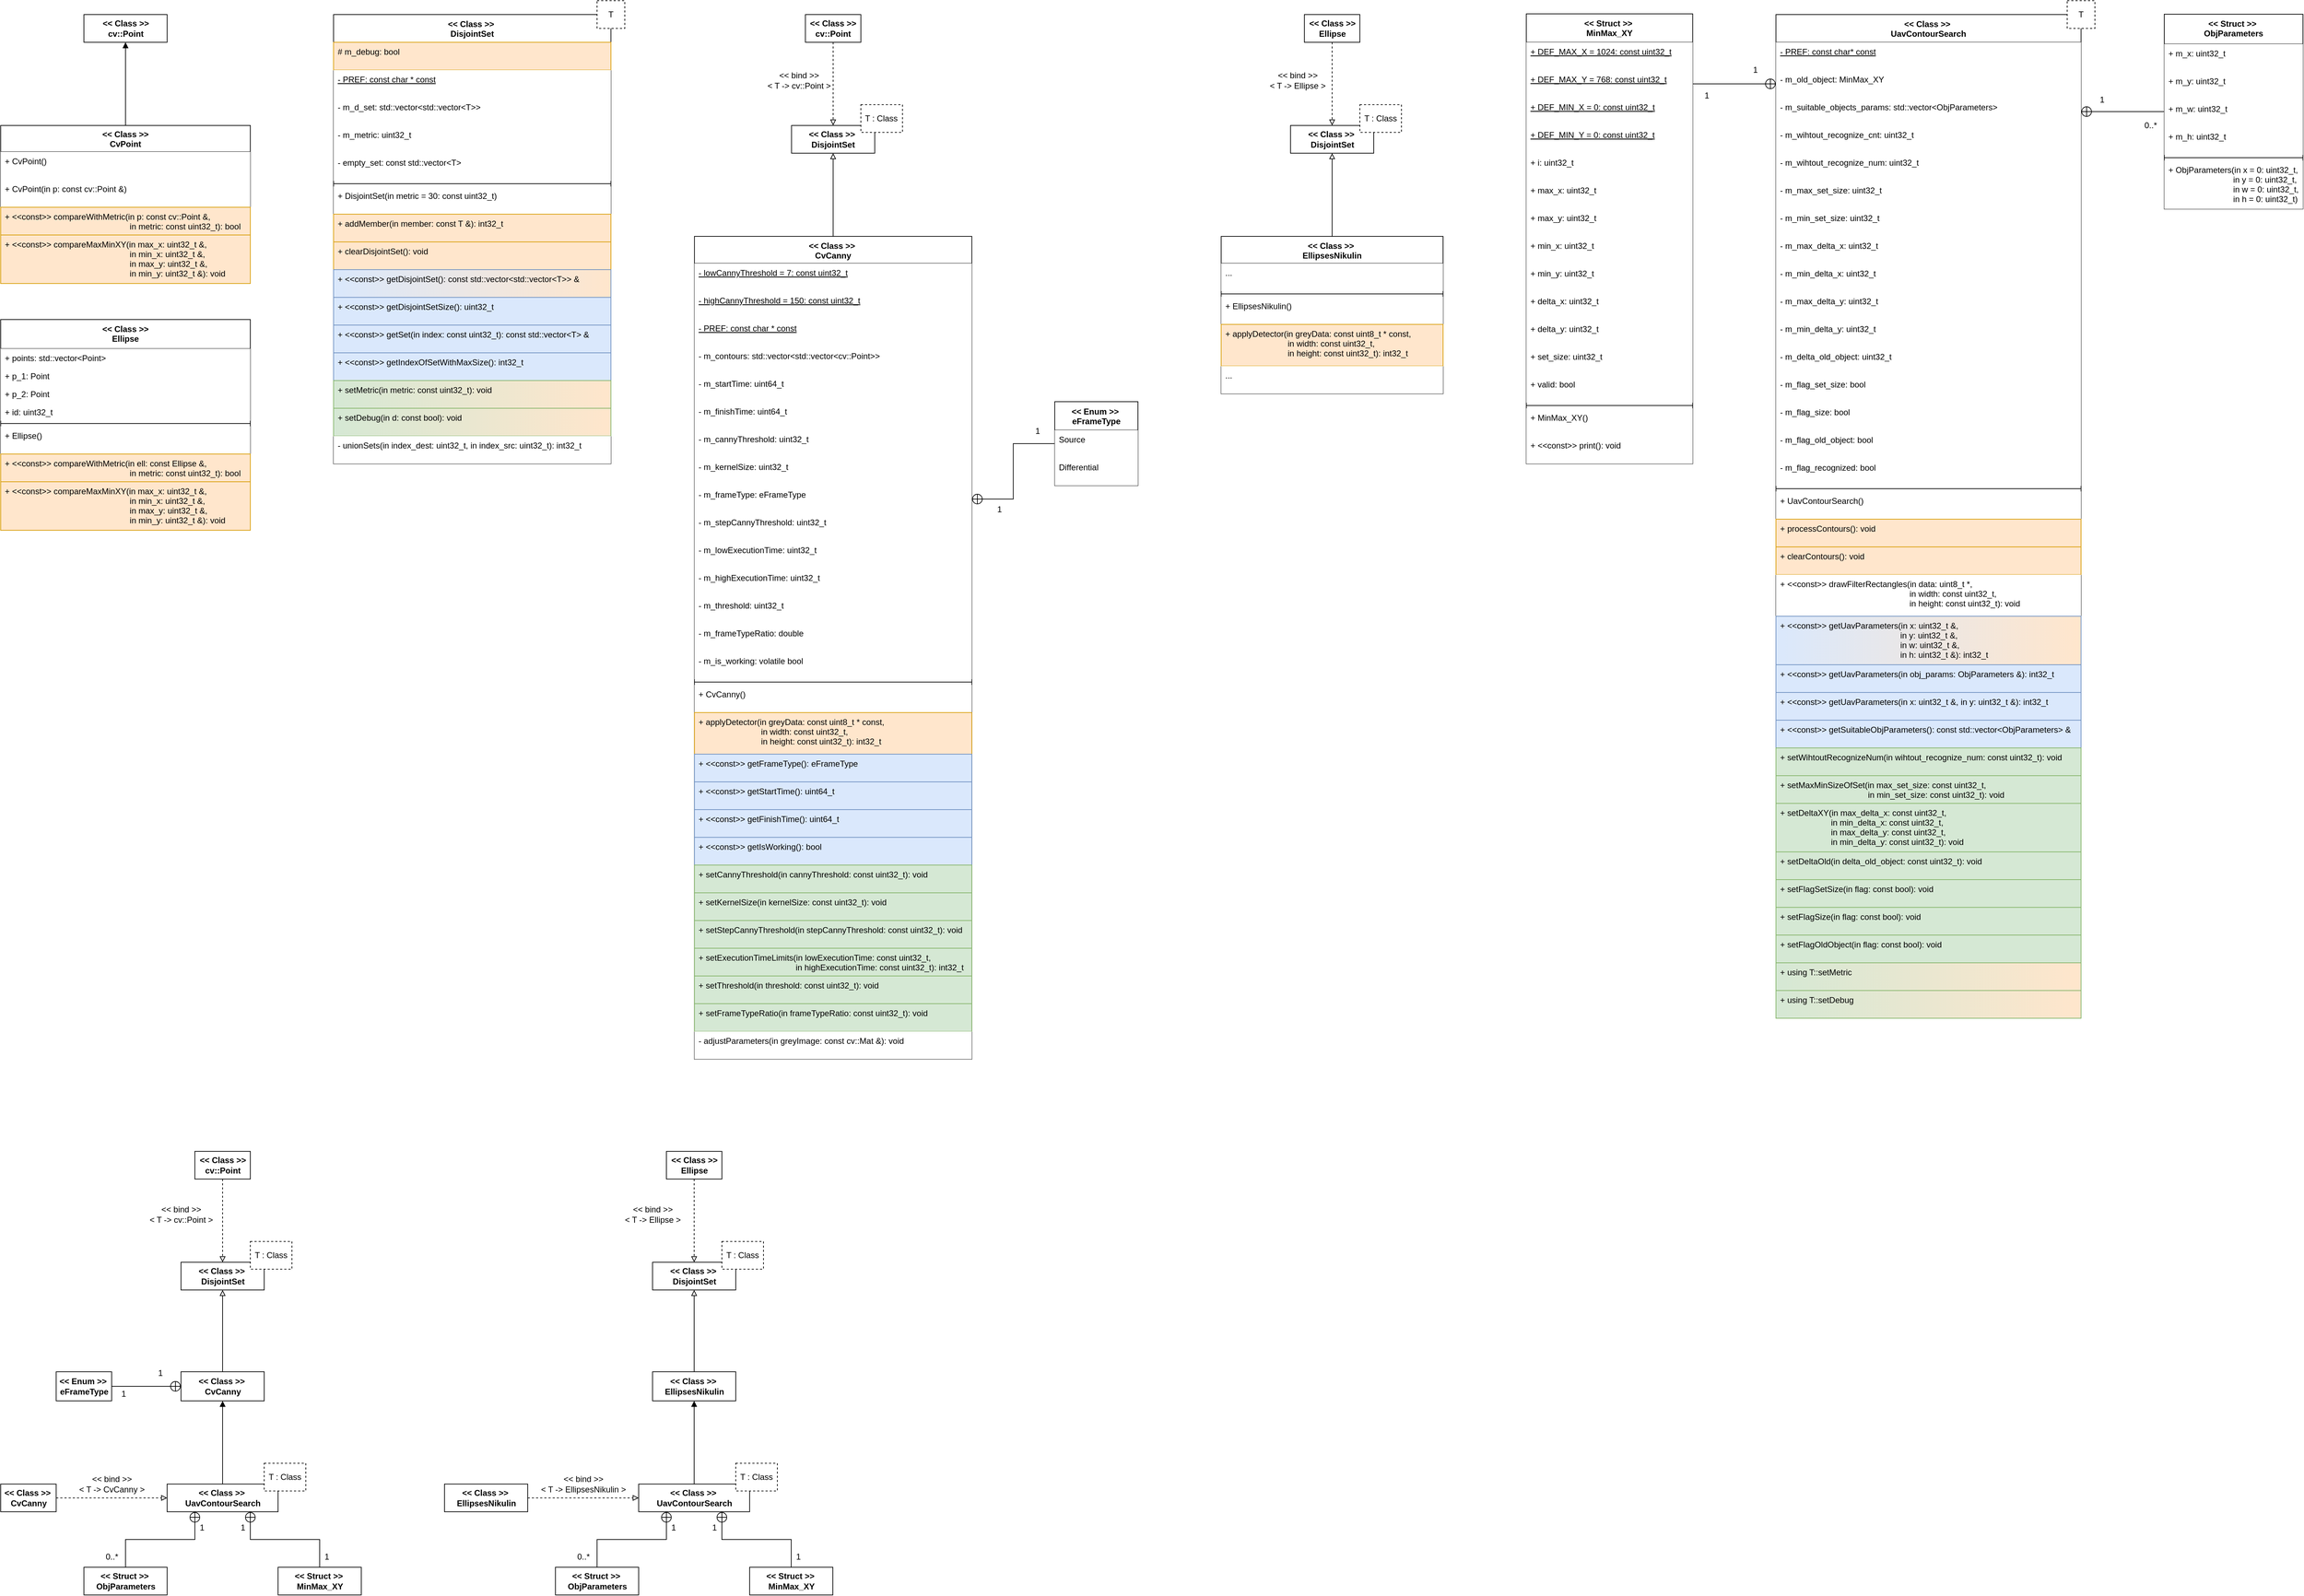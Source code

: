 <mxfile version="12.4.2" type="device" pages="1"><diagram id="tM-9ayaxXP2C4DN5zZft" name="Page-1"><mxGraphModel dx="2715" dy="2018" grid="1" gridSize="10" guides="1" tooltips="1" connect="1" arrows="1" fold="1" page="1" pageScale="1" pageWidth="827" pageHeight="1169" math="0" shadow="0"><root><mxCell id="0"/><mxCell id="1" parent="0"/><mxCell id="buNQa2bh92V5s4yhv6s5-42" style="edgeStyle=orthogonalEdgeStyle;rounded=0;orthogonalLoop=1;jettySize=auto;html=1;endArrow=block;endFill=0;" parent="1" source="buNQa2bh92V5s4yhv6s5-20" target="buNQa2bh92V5s4yhv6s5-40" edge="1"><mxGeometry relative="1" as="geometry"/></mxCell><mxCell id="buNQa2bh92V5s4yhv6s5-20" value="&lt;&lt; Class &gt;&gt; &#10;CvCanny" style="swimlane;fontStyle=1;align=center;verticalAlign=top;childLayout=stackLayout;horizontal=1;startSize=39;horizontalStack=0;resizeParent=1;resizeParentMax=0;resizeLast=0;collapsible=1;marginBottom=0;fillColor=#ffffff;" parent="1" vertex="1"><mxGeometry x="1040.43" y="360" width="400" height="1187" as="geometry"/></mxCell><mxCell id="jcH-a-1G18BvIn1_G1Fv-13" value="- lowCannyThreshold = 7: const uint32_t" style="text;strokeColor=none;fillColor=#ffffff;align=left;verticalAlign=top;spacingLeft=4;spacingRight=4;overflow=hidden;rotatable=0;points=[[0,0.5],[1,0.5]];portConstraint=eastwest;fontStyle=4" parent="buNQa2bh92V5s4yhv6s5-20" vertex="1"><mxGeometry y="39" width="400" height="40" as="geometry"/></mxCell><mxCell id="jcH-a-1G18BvIn1_G1Fv-14" value="- highCannyThreshold = 150: const uint32_t" style="text;strokeColor=none;fillColor=#ffffff;align=left;verticalAlign=top;spacingLeft=4;spacingRight=4;overflow=hidden;rotatable=0;points=[[0,0.5],[1,0.5]];portConstraint=eastwest;fontStyle=4" parent="buNQa2bh92V5s4yhv6s5-20" vertex="1"><mxGeometry y="79" width="400" height="40" as="geometry"/></mxCell><mxCell id="buNQa2bh92V5s4yhv6s5-26" value="- PREF: const char * const" style="text;strokeColor=none;fillColor=#ffffff;align=left;verticalAlign=top;spacingLeft=4;spacingRight=4;overflow=hidden;rotatable=0;points=[[0,0.5],[1,0.5]];portConstraint=eastwest;fontStyle=4" parent="buNQa2bh92V5s4yhv6s5-20" vertex="1"><mxGeometry y="119" width="400" height="40" as="geometry"/></mxCell><mxCell id="buNQa2bh92V5s4yhv6s5-28" value="- m_contours: std::vector&lt;std::vector&lt;cv::Point&gt;&gt;" style="text;strokeColor=none;fillColor=#ffffff;align=left;verticalAlign=top;spacingLeft=4;spacingRight=4;overflow=hidden;rotatable=0;points=[[0,0.5],[1,0.5]];portConstraint=eastwest;" parent="buNQa2bh92V5s4yhv6s5-20" vertex="1"><mxGeometry y="159" width="400" height="40" as="geometry"/></mxCell><mxCell id="yRQMzLA5RIGc9ISApW8N-5" value="- m_startTime: uint64_t" style="text;strokeColor=none;fillColor=#ffffff;align=left;verticalAlign=top;spacingLeft=4;spacingRight=4;overflow=hidden;rotatable=0;points=[[0,0.5],[1,0.5]];portConstraint=eastwest;" vertex="1" parent="buNQa2bh92V5s4yhv6s5-20"><mxGeometry y="199" width="400" height="40" as="geometry"/></mxCell><mxCell id="yRQMzLA5RIGc9ISApW8N-4" value="- m_finishTime: uint64_t" style="text;strokeColor=none;fillColor=#ffffff;align=left;verticalAlign=top;spacingLeft=4;spacingRight=4;overflow=hidden;rotatable=0;points=[[0,0.5],[1,0.5]];portConstraint=eastwest;" vertex="1" parent="buNQa2bh92V5s4yhv6s5-20"><mxGeometry y="239" width="400" height="40" as="geometry"/></mxCell><mxCell id="buNQa2bh92V5s4yhv6s5-29" value="- m_cannyThreshold: uint32_t" style="text;strokeColor=none;fillColor=#ffffff;align=left;verticalAlign=top;spacingLeft=4;spacingRight=4;overflow=hidden;rotatable=0;points=[[0,0.5],[1,0.5]];portConstraint=eastwest;" parent="buNQa2bh92V5s4yhv6s5-20" vertex="1"><mxGeometry y="279" width="400" height="40" as="geometry"/></mxCell><mxCell id="buNQa2bh92V5s4yhv6s5-27" value="- m_kernelSize: uint32_t" style="text;strokeColor=none;fillColor=#ffffff;align=left;verticalAlign=top;spacingLeft=4;spacingRight=4;overflow=hidden;rotatable=0;points=[[0,0.5],[1,0.5]];portConstraint=eastwest;" parent="buNQa2bh92V5s4yhv6s5-20" vertex="1"><mxGeometry y="319" width="400" height="40" as="geometry"/></mxCell><mxCell id="jcH-a-1G18BvIn1_G1Fv-7" value="- m_frameType: eFrameType" style="text;strokeColor=none;fillColor=#ffffff;align=left;verticalAlign=top;spacingLeft=4;spacingRight=4;overflow=hidden;rotatable=0;points=[[0,0.5],[1,0.5]];portConstraint=eastwest;" parent="buNQa2bh92V5s4yhv6s5-20" vertex="1"><mxGeometry y="359" width="400" height="40" as="geometry"/></mxCell><mxCell id="jcH-a-1G18BvIn1_G1Fv-8" value="- m_stepCannyThreshold: uint32_t" style="text;strokeColor=none;fillColor=#ffffff;align=left;verticalAlign=top;spacingLeft=4;spacingRight=4;overflow=hidden;rotatable=0;points=[[0,0.5],[1,0.5]];portConstraint=eastwest;" parent="buNQa2bh92V5s4yhv6s5-20" vertex="1"><mxGeometry y="399" width="400" height="40" as="geometry"/></mxCell><mxCell id="jcH-a-1G18BvIn1_G1Fv-16" value="- m_lowExecutionTime: uint32_t" style="text;strokeColor=none;fillColor=#ffffff;align=left;verticalAlign=top;spacingLeft=4;spacingRight=4;overflow=hidden;rotatable=0;points=[[0,0.5],[1,0.5]];portConstraint=eastwest;" parent="buNQa2bh92V5s4yhv6s5-20" vertex="1"><mxGeometry y="439" width="400" height="40" as="geometry"/></mxCell><mxCell id="jcH-a-1G18BvIn1_G1Fv-15" value="- m_highExecutionTime: uint32_t" style="text;strokeColor=none;fillColor=#ffffff;align=left;verticalAlign=top;spacingLeft=4;spacingRight=4;overflow=hidden;rotatable=0;points=[[0,0.5],[1,0.5]];portConstraint=eastwest;" parent="buNQa2bh92V5s4yhv6s5-20" vertex="1"><mxGeometry y="479" width="400" height="40" as="geometry"/></mxCell><mxCell id="jcH-a-1G18BvIn1_G1Fv-18" value="- m_threshold: uint32_t" style="text;strokeColor=none;fillColor=#ffffff;align=left;verticalAlign=top;spacingLeft=4;spacingRight=4;overflow=hidden;rotatable=0;points=[[0,0.5],[1,0.5]];portConstraint=eastwest;" parent="buNQa2bh92V5s4yhv6s5-20" vertex="1"><mxGeometry y="519" width="400" height="40" as="geometry"/></mxCell><mxCell id="jcH-a-1G18BvIn1_G1Fv-20" value="- m_frameTypeRatio: double" style="text;strokeColor=none;fillColor=#ffffff;align=left;verticalAlign=top;spacingLeft=4;spacingRight=4;overflow=hidden;rotatable=0;points=[[0,0.5],[1,0.5]];portConstraint=eastwest;" parent="buNQa2bh92V5s4yhv6s5-20" vertex="1"><mxGeometry y="559" width="400" height="40" as="geometry"/></mxCell><mxCell id="yRQMzLA5RIGc9ISApW8N-6" value="- m_is_working: volatile bool" style="text;strokeColor=none;fillColor=#ffffff;align=left;verticalAlign=top;spacingLeft=4;spacingRight=4;overflow=hidden;rotatable=0;points=[[0,0.5],[1,0.5]];portConstraint=eastwest;" vertex="1" parent="buNQa2bh92V5s4yhv6s5-20"><mxGeometry y="599" width="400" height="40" as="geometry"/></mxCell><mxCell id="buNQa2bh92V5s4yhv6s5-22" value="" style="line;strokeWidth=1;fillColor=none;align=left;verticalAlign=middle;spacingTop=-1;spacingLeft=3;spacingRight=3;rotatable=0;labelPosition=right;points=[];portConstraint=eastwest;" parent="buNQa2bh92V5s4yhv6s5-20" vertex="1"><mxGeometry y="639" width="400" height="8" as="geometry"/></mxCell><mxCell id="buNQa2bh92V5s4yhv6s5-24" value="+ CvCanny()" style="text;strokeColor=none;fillColor=#ffffff;align=left;verticalAlign=top;spacingLeft=4;spacingRight=4;overflow=hidden;rotatable=0;points=[[0,0.5],[1,0.5]];portConstraint=eastwest;" parent="buNQa2bh92V5s4yhv6s5-20" vertex="1"><mxGeometry y="647" width="400" height="40" as="geometry"/></mxCell><mxCell id="buNQa2bh92V5s4yhv6s5-25" value="+ applyDetector(in greyData: const uint8_t * const, &#10;                           in width: const uint32_t, &#10;                           in height: const uint32_t): int32_t" style="text;strokeColor=#d79b00;fillColor=#ffe6cc;align=left;verticalAlign=top;spacingLeft=4;spacingRight=4;overflow=hidden;rotatable=0;points=[[0,0.5],[1,0.5]];portConstraint=eastwest;" parent="buNQa2bh92V5s4yhv6s5-20" vertex="1"><mxGeometry y="687" width="400" height="60" as="geometry"/></mxCell><mxCell id="jcH-a-1G18BvIn1_G1Fv-9" value="+ &lt;&lt;const&gt;&gt; getFrameType(): eFrameType" style="text;strokeColor=#6c8ebf;fillColor=#dae8fc;align=left;verticalAlign=top;spacingLeft=4;spacingRight=4;overflow=hidden;rotatable=0;points=[[0,0.5],[1,0.5]];portConstraint=eastwest;" parent="buNQa2bh92V5s4yhv6s5-20" vertex="1"><mxGeometry y="747" width="400" height="40" as="geometry"/></mxCell><mxCell id="yRQMzLA5RIGc9ISApW8N-2" value="+ &lt;&lt;const&gt;&gt; getStartTime(): uint64_t" style="text;strokeColor=#6c8ebf;fillColor=#dae8fc;align=left;verticalAlign=top;spacingLeft=4;spacingRight=4;overflow=hidden;rotatable=0;points=[[0,0.5],[1,0.5]];portConstraint=eastwest;" vertex="1" parent="buNQa2bh92V5s4yhv6s5-20"><mxGeometry y="787" width="400" height="40" as="geometry"/></mxCell><mxCell id="yRQMzLA5RIGc9ISApW8N-3" value="+ &lt;&lt;const&gt;&gt; getFinishTime(): uint64_t" style="text;strokeColor=#6c8ebf;fillColor=#dae8fc;align=left;verticalAlign=top;spacingLeft=4;spacingRight=4;overflow=hidden;rotatable=0;points=[[0,0.5],[1,0.5]];portConstraint=eastwest;" vertex="1" parent="buNQa2bh92V5s4yhv6s5-20"><mxGeometry y="827" width="400" height="40" as="geometry"/></mxCell><mxCell id="yRQMzLA5RIGc9ISApW8N-7" value="+ &lt;&lt;const&gt;&gt; getIsWorking(): bool" style="text;strokeColor=#6c8ebf;fillColor=#dae8fc;align=left;verticalAlign=top;spacingLeft=4;spacingRight=4;overflow=hidden;rotatable=0;points=[[0,0.5],[1,0.5]];portConstraint=eastwest;" vertex="1" parent="buNQa2bh92V5s4yhv6s5-20"><mxGeometry y="867" width="400" height="40" as="geometry"/></mxCell><mxCell id="buNQa2bh92V5s4yhv6s5-30" value="+ setCannyThreshold(in cannyThreshold: const uint32_t): void" style="text;strokeColor=#82b366;fillColor=#d5e8d4;align=left;verticalAlign=top;spacingLeft=4;spacingRight=4;overflow=hidden;rotatable=0;points=[[0,0.5],[1,0.5]];portConstraint=eastwest;" parent="buNQa2bh92V5s4yhv6s5-20" vertex="1"><mxGeometry y="907" width="400" height="40" as="geometry"/></mxCell><mxCell id="buNQa2bh92V5s4yhv6s5-31" value="+ setKernelSize(in kernelSize: const uint32_t): void" style="text;strokeColor=#82b366;fillColor=#d5e8d4;align=left;verticalAlign=top;spacingLeft=4;spacingRight=4;overflow=hidden;rotatable=0;points=[[0,0.5],[1,0.5]];portConstraint=eastwest;" parent="buNQa2bh92V5s4yhv6s5-20" vertex="1"><mxGeometry y="947" width="400" height="40" as="geometry"/></mxCell><mxCell id="jcH-a-1G18BvIn1_G1Fv-12" value="+ setStepCannyThreshold(in stepCannyThreshold: const uint32_t): void" style="text;strokeColor=#82b366;fillColor=#d5e8d4;align=left;verticalAlign=top;spacingLeft=4;spacingRight=4;overflow=hidden;rotatable=0;points=[[0,0.5],[1,0.5]];portConstraint=eastwest;" parent="buNQa2bh92V5s4yhv6s5-20" vertex="1"><mxGeometry y="987" width="400" height="40" as="geometry"/></mxCell><mxCell id="jcH-a-1G18BvIn1_G1Fv-17" value="+ setExecutionTimeLimits(in lowExecutionTime: const uint32_t,&#10;                                          in highExecutionTime: const uint32_t): int32_t" style="text;strokeColor=#82b366;fillColor=#d5e8d4;align=left;verticalAlign=top;spacingLeft=4;spacingRight=4;overflow=hidden;rotatable=0;points=[[0,0.5],[1,0.5]];portConstraint=eastwest;" parent="buNQa2bh92V5s4yhv6s5-20" vertex="1"><mxGeometry y="1027" width="400" height="40" as="geometry"/></mxCell><mxCell id="jcH-a-1G18BvIn1_G1Fv-19" value="+ setThreshold(in threshold: const uint32_t): void" style="text;strokeColor=#82b366;fillColor=#d5e8d4;align=left;verticalAlign=top;spacingLeft=4;spacingRight=4;overflow=hidden;rotatable=0;points=[[0,0.5],[1,0.5]];portConstraint=eastwest;" parent="buNQa2bh92V5s4yhv6s5-20" vertex="1"><mxGeometry y="1067" width="400" height="40" as="geometry"/></mxCell><mxCell id="jcH-a-1G18BvIn1_G1Fv-21" value="+ setFrameTypeRatio(in frameTypeRatio: const uint32_t): void" style="text;strokeColor=#82b366;fillColor=#d5e8d4;align=left;verticalAlign=top;spacingLeft=4;spacingRight=4;overflow=hidden;rotatable=0;points=[[0,0.5],[1,0.5]];portConstraint=eastwest;" parent="buNQa2bh92V5s4yhv6s5-20" vertex="1"><mxGeometry y="1107" width="400" height="40" as="geometry"/></mxCell><mxCell id="jcH-a-1G18BvIn1_G1Fv-10" value="- adjustParameters(in greyImage: const cv::Mat &amp;): void" style="text;strokeColor=none;fillColor=#ffffff;align=left;verticalAlign=top;spacingLeft=4;spacingRight=4;overflow=hidden;rotatable=0;points=[[0,0.5],[1,0.5]];portConstraint=eastwest;" parent="buNQa2bh92V5s4yhv6s5-20" vertex="1"><mxGeometry y="1147" width="400" height="40" as="geometry"/></mxCell><mxCell id="buNQa2bh92V5s4yhv6s5-52" style="edgeStyle=orthogonalEdgeStyle;rounded=0;orthogonalLoop=1;jettySize=auto;html=1;endArrow=block;endFill=1;" parent="1" source="buNQa2bh92V5s4yhv6s5-32" target="buNQa2bh92V5s4yhv6s5-51" edge="1"><mxGeometry relative="1" as="geometry"/></mxCell><mxCell id="buNQa2bh92V5s4yhv6s5-32" value="&lt;&lt; Class &gt;&gt;&#10;CvPoint" style="swimlane;fontStyle=1;childLayout=stackLayout;horizontal=1;startSize=38;fillColor=#ffffff;horizontalStack=0;resizeParent=1;resizeParentMax=0;resizeLast=0;collapsible=1;marginBottom=0;" parent="1" vertex="1"><mxGeometry x="40" y="200" width="360" height="228" as="geometry"/></mxCell><mxCell id="buNQa2bh92V5s4yhv6s5-36" value="+ CvPoint()" style="text;strokeColor=none;fillColor=#ffffff;align=left;verticalAlign=top;spacingLeft=4;spacingRight=4;overflow=hidden;rotatable=0;points=[[0,0.5],[1,0.5]];portConstraint=eastwest;" parent="buNQa2bh92V5s4yhv6s5-32" vertex="1"><mxGeometry y="38" width="360" height="40" as="geometry"/></mxCell><mxCell id="buNQa2bh92V5s4yhv6s5-37" value="+ CvPoint(in p: const cv::Point &amp;)" style="text;strokeColor=none;fillColor=#ffffff;align=left;verticalAlign=top;spacingLeft=4;spacingRight=4;overflow=hidden;rotatable=0;points=[[0,0.5],[1,0.5]];portConstraint=eastwest;" parent="buNQa2bh92V5s4yhv6s5-32" vertex="1"><mxGeometry y="78" width="360" height="40" as="geometry"/></mxCell><mxCell id="buNQa2bh92V5s4yhv6s5-38" value="+ &lt;&lt;const&gt;&gt; compareWithMetric(in p: const cv::Point &amp;,&#10;                                                      in metric: const uint32_t): bool" style="text;strokeColor=#d79b00;fillColor=#ffe6cc;align=left;verticalAlign=top;spacingLeft=4;spacingRight=4;overflow=hidden;rotatable=0;points=[[0,0.5],[1,0.5]];portConstraint=eastwest;" parent="buNQa2bh92V5s4yhv6s5-32" vertex="1"><mxGeometry y="118" width="360" height="40" as="geometry"/></mxCell><mxCell id="aw3KZKqUXeQ7iJuY9EA0-2" value="+ &lt;&lt;const&gt;&gt; compareMaxMinXY(in max_x: uint32_t &amp;,&#10;                                                      in min_x: uint32_t &amp;,&#10;                                                      in max_y: uint32_t &amp;,&#10;                                                      in min_y: uint32_t &amp;): void" style="text;strokeColor=#d79b00;fillColor=#ffe6cc;align=left;verticalAlign=top;spacingLeft=4;spacingRight=4;overflow=hidden;rotatable=0;points=[[0,0.5],[1,0.5]];portConstraint=eastwest;" parent="buNQa2bh92V5s4yhv6s5-32" vertex="1"><mxGeometry y="158" width="360" height="70" as="geometry"/></mxCell><mxCell id="2UE413LcVrlocCT1kdqK-6" style="edgeStyle=orthogonalEdgeStyle;rounded=0;orthogonalLoop=1;jettySize=auto;html=1;dashed=1;endArrow=block;endFill=0;" parent="1" source="2UE413LcVrlocCT1kdqK-8" target="buNQa2bh92V5s4yhv6s5-40" edge="1"><mxGeometry relative="1" as="geometry"><Array as="points"/><mxPoint x="1240.43" y="152" as="targetPoint"/></mxGeometry></mxCell><mxCell id="2UE413LcVrlocCT1kdqK-7" value="&amp;lt;&amp;lt; bind &amp;gt;&amp;gt;&lt;br&gt;&amp;lt; T -&amp;gt; cv::Point &amp;gt;" style="text;html=1;align=center;verticalAlign=middle;resizable=0;points=[];;labelBackgroundColor=#ffffff;" parent="2UE413LcVrlocCT1kdqK-6" vertex="1" connectable="0"><mxGeometry x="0.407" y="-31" relative="1" as="geometry"><mxPoint x="-19" y="-30" as="offset"/></mxGeometry></mxCell><mxCell id="2UE413LcVrlocCT1kdqK-8" value="&lt;b&gt;&amp;lt;&amp;lt; Class &amp;gt;&amp;gt;&lt;br&gt;cv::Point&lt;br&gt;&lt;/b&gt;" style="html=1;" parent="1" vertex="1"><mxGeometry x="1200.43" y="40" width="80" height="40" as="geometry"/></mxCell><mxCell id="buNQa2bh92V5s4yhv6s5-47" value="&lt;&lt; Class &gt;&gt;&#10;Ellipse" style="swimlane;fontStyle=1;align=center;verticalAlign=top;childLayout=stackLayout;horizontal=1;startSize=42;horizontalStack=0;resizeParent=1;resizeParentMax=0;resizeLast=0;collapsible=1;marginBottom=0;fillColor=#ffffff;" parent="1" vertex="1"><mxGeometry x="40" y="480" width="360" height="304" as="geometry"/></mxCell><mxCell id="buNQa2bh92V5s4yhv6s5-48" value="+ points: std::vector&lt;Point&gt;" style="text;strokeColor=none;fillColor=#ffffff;align=left;verticalAlign=top;spacingLeft=4;spacingRight=4;overflow=hidden;rotatable=0;points=[[0,0.5],[1,0.5]];portConstraint=eastwest;" parent="buNQa2bh92V5s4yhv6s5-47" vertex="1"><mxGeometry y="42" width="360" height="26" as="geometry"/></mxCell><mxCell id="buNQa2bh92V5s4yhv6s5-55" value="+ p_1: Point" style="text;strokeColor=none;fillColor=#ffffff;align=left;verticalAlign=top;spacingLeft=4;spacingRight=4;overflow=hidden;rotatable=0;points=[[0,0.5],[1,0.5]];portConstraint=eastwest;" parent="buNQa2bh92V5s4yhv6s5-47" vertex="1"><mxGeometry y="68" width="360" height="26" as="geometry"/></mxCell><mxCell id="buNQa2bh92V5s4yhv6s5-56" value="+ p_2: Point" style="text;strokeColor=none;fillColor=#ffffff;align=left;verticalAlign=top;spacingLeft=4;spacingRight=4;overflow=hidden;rotatable=0;points=[[0,0.5],[1,0.5]];portConstraint=eastwest;" parent="buNQa2bh92V5s4yhv6s5-47" vertex="1"><mxGeometry y="94" width="360" height="26" as="geometry"/></mxCell><mxCell id="buNQa2bh92V5s4yhv6s5-57" value="+ id: uint32_t" style="text;strokeColor=none;fillColor=#ffffff;align=left;verticalAlign=top;spacingLeft=4;spacingRight=4;overflow=hidden;rotatable=0;points=[[0,0.5],[1,0.5]];portConstraint=eastwest;" parent="buNQa2bh92V5s4yhv6s5-47" vertex="1"><mxGeometry y="120" width="360" height="26" as="geometry"/></mxCell><mxCell id="buNQa2bh92V5s4yhv6s5-49" value="" style="line;strokeWidth=1;fillColor=none;align=left;verticalAlign=middle;spacingTop=-1;spacingLeft=3;spacingRight=3;rotatable=0;labelPosition=right;points=[];portConstraint=eastwest;" parent="buNQa2bh92V5s4yhv6s5-47" vertex="1"><mxGeometry y="146" width="360" height="8" as="geometry"/></mxCell><mxCell id="buNQa2bh92V5s4yhv6s5-53" value="+ Ellipse()" style="text;strokeColor=none;fillColor=#ffffff;align=left;verticalAlign=top;spacingLeft=4;spacingRight=4;overflow=hidden;rotatable=0;points=[[0,0.5],[1,0.5]];portConstraint=eastwest;" parent="buNQa2bh92V5s4yhv6s5-47" vertex="1"><mxGeometry y="154" width="360" height="40" as="geometry"/></mxCell><mxCell id="buNQa2bh92V5s4yhv6s5-54" value="+ &lt;&lt;const&gt;&gt; compareWithMetric(in ell: const Ellipse &amp;,&#10;                                                      in metric: const uint32_t): bool" style="text;strokeColor=#d79b00;fillColor=#ffe6cc;align=left;verticalAlign=top;spacingLeft=4;spacingRight=4;overflow=hidden;rotatable=0;points=[[0,0.5],[1,0.5]];portConstraint=eastwest;" parent="buNQa2bh92V5s4yhv6s5-47" vertex="1"><mxGeometry y="194" width="360" height="40" as="geometry"/></mxCell><mxCell id="aw3KZKqUXeQ7iJuY9EA0-1" value="+ &lt;&lt;const&gt;&gt; compareMaxMinXY(in max_x: uint32_t &amp;,&#10;                                                      in min_x: uint32_t &amp;,&#10;                                                      in max_y: uint32_t &amp;,&#10;                                                      in min_y: uint32_t &amp;): void" style="text;strokeColor=#d79b00;fillColor=#ffe6cc;align=left;verticalAlign=top;spacingLeft=4;spacingRight=4;overflow=hidden;rotatable=0;points=[[0,0.5],[1,0.5]];portConstraint=eastwest;" parent="buNQa2bh92V5s4yhv6s5-47" vertex="1"><mxGeometry y="234" width="360" height="70" as="geometry"/></mxCell><mxCell id="buNQa2bh92V5s4yhv6s5-51" value="&lt;div&gt;&lt;b&gt;&amp;lt;&amp;lt; Class &amp;gt;&amp;gt;&lt;/b&gt;&lt;/div&gt;&lt;div&gt;&lt;b&gt;cv::Point&lt;/b&gt;&lt;/div&gt;" style="html=1;fillColor=#ffffff;" parent="1" vertex="1"><mxGeometry x="160" y="40" width="120" height="40" as="geometry"/></mxCell><mxCell id="aw3KZKqUXeQ7iJuY9EA0-64" style="edgeStyle=orthogonalEdgeStyle;rounded=0;orthogonalLoop=1;jettySize=auto;html=1;endArrow=circlePlus;endFill=0;" parent="1" source="aw3KZKqUXeQ7iJuY9EA0-7" target="aw3KZKqUXeQ7iJuY9EA0-50" edge="1"><mxGeometry relative="1" as="geometry"><Array as="points"><mxPoint x="2510" y="140"/><mxPoint x="2510" y="140"/></Array></mxGeometry></mxCell><mxCell id="aw3KZKqUXeQ7iJuY9EA0-65" value="1" style="text;html=1;align=center;verticalAlign=middle;resizable=0;points=[];;labelBackgroundColor=#ffffff;" parent="aw3KZKqUXeQ7iJuY9EA0-64" vertex="1" connectable="0"><mxGeometry x="-0.908" y="2" relative="1" as="geometry"><mxPoint x="14.29" y="18.33" as="offset"/></mxGeometry></mxCell><mxCell id="aw3KZKqUXeQ7iJuY9EA0-66" value="1" style="text;html=1;align=center;verticalAlign=middle;resizable=0;points=[];;labelBackgroundColor=#ffffff;" parent="aw3KZKqUXeQ7iJuY9EA0-64" vertex="1" connectable="0"><mxGeometry x="0.743" relative="1" as="geometry"><mxPoint x="-14.57" y="-20.33" as="offset"/></mxGeometry></mxCell><mxCell id="aw3KZKqUXeQ7iJuY9EA0-7" value="&lt;&lt; Struct &gt;&gt; &#10;MinMax_XY" style="swimlane;fontStyle=1;align=center;verticalAlign=top;childLayout=stackLayout;horizontal=1;startSize=41;horizontalStack=0;resizeParent=1;resizeParentMax=0;resizeLast=0;collapsible=1;marginBottom=0;" parent="1" vertex="1"><mxGeometry x="2240" y="39" width="240" height="649" as="geometry"/></mxCell><mxCell id="aw3KZKqUXeQ7iJuY9EA0-13" value="+ DEF_MAX_X = 1024: const uint32_t" style="text;strokeColor=none;fillColor=#ffffff;align=left;verticalAlign=top;spacingLeft=4;spacingRight=4;overflow=hidden;rotatable=0;points=[[0,0.5],[1,0.5]];portConstraint=eastwest;fontStyle=4" parent="aw3KZKqUXeQ7iJuY9EA0-7" vertex="1"><mxGeometry y="41" width="240" height="40" as="geometry"/></mxCell><mxCell id="aw3KZKqUXeQ7iJuY9EA0-15" value="+ DEF_MAX_Y = 768: const uint32_t" style="text;strokeColor=none;fillColor=#ffffff;align=left;verticalAlign=top;spacingLeft=4;spacingRight=4;overflow=hidden;rotatable=0;points=[[0,0.5],[1,0.5]];portConstraint=eastwest;fontStyle=4" parent="aw3KZKqUXeQ7iJuY9EA0-7" vertex="1"><mxGeometry y="81" width="240" height="40" as="geometry"/></mxCell><mxCell id="aw3KZKqUXeQ7iJuY9EA0-16" value="+ DEF_MIN_X = 0: const uint32_t" style="text;strokeColor=none;fillColor=#ffffff;align=left;verticalAlign=top;spacingLeft=4;spacingRight=4;overflow=hidden;rotatable=0;points=[[0,0.5],[1,0.5]];portConstraint=eastwest;fontStyle=4" parent="aw3KZKqUXeQ7iJuY9EA0-7" vertex="1"><mxGeometry y="121" width="240" height="40" as="geometry"/></mxCell><mxCell id="aw3KZKqUXeQ7iJuY9EA0-14" value="+ DEF_MIN_Y = 0: const uint32_t" style="text;strokeColor=none;fillColor=#ffffff;align=left;verticalAlign=top;spacingLeft=4;spacingRight=4;overflow=hidden;rotatable=0;points=[[0,0.5],[1,0.5]];portConstraint=eastwest;fontStyle=4" parent="aw3KZKqUXeQ7iJuY9EA0-7" vertex="1"><mxGeometry y="161" width="240" height="40" as="geometry"/></mxCell><mxCell id="aw3KZKqUXeQ7iJuY9EA0-17" value="+ i: uint32_t" style="text;strokeColor=none;fillColor=#ffffff;align=left;verticalAlign=top;spacingLeft=4;spacingRight=4;overflow=hidden;rotatable=0;points=[[0,0.5],[1,0.5]];portConstraint=eastwest;" parent="aw3KZKqUXeQ7iJuY9EA0-7" vertex="1"><mxGeometry y="201" width="240" height="40" as="geometry"/></mxCell><mxCell id="aw3KZKqUXeQ7iJuY9EA0-18" value="+ max_x: uint32_t" style="text;strokeColor=none;fillColor=#ffffff;align=left;verticalAlign=top;spacingLeft=4;spacingRight=4;overflow=hidden;rotatable=0;points=[[0,0.5],[1,0.5]];portConstraint=eastwest;" parent="aw3KZKqUXeQ7iJuY9EA0-7" vertex="1"><mxGeometry y="241" width="240" height="40" as="geometry"/></mxCell><mxCell id="aw3KZKqUXeQ7iJuY9EA0-19" value="+ max_y: uint32_t" style="text;strokeColor=none;fillColor=#ffffff;align=left;verticalAlign=top;spacingLeft=4;spacingRight=4;overflow=hidden;rotatable=0;points=[[0,0.5],[1,0.5]];portConstraint=eastwest;" parent="aw3KZKqUXeQ7iJuY9EA0-7" vertex="1"><mxGeometry y="281" width="240" height="40" as="geometry"/></mxCell><mxCell id="aw3KZKqUXeQ7iJuY9EA0-20" value="+ min_x: uint32_t" style="text;strokeColor=none;fillColor=#ffffff;align=left;verticalAlign=top;spacingLeft=4;spacingRight=4;overflow=hidden;rotatable=0;points=[[0,0.5],[1,0.5]];portConstraint=eastwest;" parent="aw3KZKqUXeQ7iJuY9EA0-7" vertex="1"><mxGeometry y="321" width="240" height="40" as="geometry"/></mxCell><mxCell id="aw3KZKqUXeQ7iJuY9EA0-21" value="+ min_y: uint32_t" style="text;strokeColor=none;fillColor=#ffffff;align=left;verticalAlign=top;spacingLeft=4;spacingRight=4;overflow=hidden;rotatable=0;points=[[0,0.5],[1,0.5]];portConstraint=eastwest;" parent="aw3KZKqUXeQ7iJuY9EA0-7" vertex="1"><mxGeometry y="361" width="240" height="40" as="geometry"/></mxCell><mxCell id="aw3KZKqUXeQ7iJuY9EA0-22" value="+ delta_x: uint32_t" style="text;strokeColor=none;fillColor=#ffffff;align=left;verticalAlign=top;spacingLeft=4;spacingRight=4;overflow=hidden;rotatable=0;points=[[0,0.5],[1,0.5]];portConstraint=eastwest;" parent="aw3KZKqUXeQ7iJuY9EA0-7" vertex="1"><mxGeometry y="401" width="240" height="40" as="geometry"/></mxCell><mxCell id="aw3KZKqUXeQ7iJuY9EA0-23" value="+ delta_y: uint32_t" style="text;strokeColor=none;fillColor=#ffffff;align=left;verticalAlign=top;spacingLeft=4;spacingRight=4;overflow=hidden;rotatable=0;points=[[0,0.5],[1,0.5]];portConstraint=eastwest;" parent="aw3KZKqUXeQ7iJuY9EA0-7" vertex="1"><mxGeometry y="441" width="240" height="40" as="geometry"/></mxCell><mxCell id="aw3KZKqUXeQ7iJuY9EA0-25" value="+ set_size: uint32_t" style="text;strokeColor=none;fillColor=#ffffff;align=left;verticalAlign=top;spacingLeft=4;spacingRight=4;overflow=hidden;rotatable=0;points=[[0,0.5],[1,0.5]];portConstraint=eastwest;" parent="aw3KZKqUXeQ7iJuY9EA0-7" vertex="1"><mxGeometry y="481" width="240" height="40" as="geometry"/></mxCell><mxCell id="aw3KZKqUXeQ7iJuY9EA0-24" value="+ valid: bool" style="text;strokeColor=none;fillColor=#ffffff;align=left;verticalAlign=top;spacingLeft=4;spacingRight=4;overflow=hidden;rotatable=0;points=[[0,0.5],[1,0.5]];portConstraint=eastwest;" parent="aw3KZKqUXeQ7iJuY9EA0-7" vertex="1"><mxGeometry y="521" width="240" height="40" as="geometry"/></mxCell><mxCell id="aw3KZKqUXeQ7iJuY9EA0-9" value="" style="line;strokeWidth=1;fillColor=none;align=left;verticalAlign=middle;spacingTop=-1;spacingLeft=3;spacingRight=3;rotatable=0;labelPosition=right;points=[];portConstraint=eastwest;" parent="aw3KZKqUXeQ7iJuY9EA0-7" vertex="1"><mxGeometry y="561" width="240" height="8" as="geometry"/></mxCell><mxCell id="aw3KZKqUXeQ7iJuY9EA0-11" value="+ MinMax_XY()" style="text;strokeColor=none;fillColor=#ffffff;align=left;verticalAlign=top;spacingLeft=4;spacingRight=4;overflow=hidden;rotatable=0;points=[[0,0.5],[1,0.5]];portConstraint=eastwest;" parent="aw3KZKqUXeQ7iJuY9EA0-7" vertex="1"><mxGeometry y="569" width="240" height="40" as="geometry"/></mxCell><mxCell id="aw3KZKqUXeQ7iJuY9EA0-12" value="+ &lt;&lt;const&gt;&gt; print(): void" style="text;strokeColor=none;fillColor=#ffffff;align=left;verticalAlign=top;spacingLeft=4;spacingRight=4;overflow=hidden;rotatable=0;points=[[0,0.5],[1,0.5]];portConstraint=eastwest;" parent="aw3KZKqUXeQ7iJuY9EA0-7" vertex="1"><mxGeometry y="609" width="240" height="40" as="geometry"/></mxCell><mxCell id="aw3KZKqUXeQ7iJuY9EA0-31" value="" style="group" parent="1" vertex="1" connectable="0"><mxGeometry x="520" y="20" width="420" height="668" as="geometry"/></mxCell><mxCell id="buNQa2bh92V5s4yhv6s5-1" value="&lt;&lt; Class &gt;&gt; &#10;DisjointSet" style="swimlane;fontStyle=1;align=center;verticalAlign=top;childLayout=stackLayout;horizontal=1;startSize=40;horizontalStack=0;resizeParent=1;resizeParentMax=0;resizeLast=0;collapsible=1;marginBottom=0;fillColor=#ffffff;" parent="aw3KZKqUXeQ7iJuY9EA0-31" vertex="1"><mxGeometry y="20" width="400" height="648" as="geometry"/></mxCell><mxCell id="buNQa2bh92V5s4yhv6s5-2" value="# m_debug: bool" style="text;strokeColor=#d79b00;fillColor=#ffe6cc;align=left;verticalAlign=top;spacingLeft=4;spacingRight=4;overflow=hidden;rotatable=0;points=[[0,0.5],[1,0.5]];portConstraint=eastwest;" parent="buNQa2bh92V5s4yhv6s5-1" vertex="1"><mxGeometry y="40" width="400" height="40" as="geometry"/></mxCell><mxCell id="buNQa2bh92V5s4yhv6s5-18" value="- PREF: const char * const" style="text;strokeColor=none;fillColor=#ffffff;align=left;verticalAlign=top;spacingLeft=4;spacingRight=4;overflow=hidden;rotatable=0;points=[[0,0.5],[1,0.5]];portConstraint=eastwest;fontStyle=4" parent="buNQa2bh92V5s4yhv6s5-1" vertex="1"><mxGeometry y="80" width="400" height="40" as="geometry"/></mxCell><mxCell id="buNQa2bh92V5s4yhv6s5-15" value="- m_d_set: std::vector&lt;std::vector&lt;T&gt;&gt;" style="text;strokeColor=none;fillColor=#ffffff;align=left;verticalAlign=top;spacingLeft=4;spacingRight=4;overflow=hidden;rotatable=0;points=[[0,0.5],[1,0.5]];portConstraint=eastwest;" parent="buNQa2bh92V5s4yhv6s5-1" vertex="1"><mxGeometry y="120" width="400" height="40" as="geometry"/></mxCell><mxCell id="buNQa2bh92V5s4yhv6s5-16" value="- m_metric: uint32_t" style="text;strokeColor=none;fillColor=#ffffff;align=left;verticalAlign=top;spacingLeft=4;spacingRight=4;overflow=hidden;rotatable=0;points=[[0,0.5],[1,0.5]];portConstraint=eastwest;" parent="buNQa2bh92V5s4yhv6s5-1" vertex="1"><mxGeometry y="160" width="400" height="40" as="geometry"/></mxCell><mxCell id="buNQa2bh92V5s4yhv6s5-17" value="- empty_set: const std::vector&lt;T&gt;" style="text;strokeColor=none;fillColor=#ffffff;align=left;verticalAlign=top;spacingLeft=4;spacingRight=4;overflow=hidden;rotatable=0;points=[[0,0.5],[1,0.5]];portConstraint=eastwest;" parent="buNQa2bh92V5s4yhv6s5-1" vertex="1"><mxGeometry y="200" width="400" height="40" as="geometry"/></mxCell><mxCell id="buNQa2bh92V5s4yhv6s5-3" value="" style="line;strokeWidth=1;fillColor=#ffffff;align=left;verticalAlign=middle;spacingTop=-1;spacingLeft=3;spacingRight=3;rotatable=0;labelPosition=right;points=[];portConstraint=eastwest;" parent="buNQa2bh92V5s4yhv6s5-1" vertex="1"><mxGeometry y="240" width="400" height="8" as="geometry"/></mxCell><mxCell id="buNQa2bh92V5s4yhv6s5-6" value="+ DisjointSet(in metric = 30: const uint32_t)" style="text;strokeColor=none;fillColor=#ffffff;align=left;verticalAlign=top;spacingLeft=4;spacingRight=4;overflow=hidden;rotatable=0;points=[[0,0.5],[1,0.5]];portConstraint=eastwest;" parent="buNQa2bh92V5s4yhv6s5-1" vertex="1"><mxGeometry y="248" width="400" height="40" as="geometry"/></mxCell><mxCell id="buNQa2bh92V5s4yhv6s5-4" value="+ addMember(in member: const T &amp;): int32_t" style="text;strokeColor=#d79b00;fillColor=#ffe6cc;align=left;verticalAlign=top;spacingLeft=4;spacingRight=4;overflow=hidden;rotatable=0;points=[[0,0.5],[1,0.5]];portConstraint=eastwest;" parent="buNQa2bh92V5s4yhv6s5-1" vertex="1"><mxGeometry y="288" width="400" height="40" as="geometry"/></mxCell><mxCell id="buNQa2bh92V5s4yhv6s5-7" value="+ clearDisjointSet(): void" style="text;strokeColor=#d79b00;fillColor=#ffe6cc;align=left;verticalAlign=top;spacingLeft=4;spacingRight=4;overflow=hidden;rotatable=0;points=[[0,0.5],[1,0.5]];portConstraint=eastwest;" parent="buNQa2bh92V5s4yhv6s5-1" vertex="1"><mxGeometry y="328" width="400" height="40" as="geometry"/></mxCell><mxCell id="buNQa2bh92V5s4yhv6s5-8" value="+ &lt;&lt;const&gt;&gt; getDisjointSet(): const std::vector&lt;std::vector&lt;T&gt;&gt; &amp;" style="text;strokeColor=#6c8ebf;fillColor=#dae8fc;align=left;verticalAlign=top;spacingLeft=4;spacingRight=4;overflow=hidden;rotatable=0;points=[[0,0.5],[1,0.5]];portConstraint=eastwest;gradientColor=#FFE6CC;gradientDirection=east;" parent="buNQa2bh92V5s4yhv6s5-1" vertex="1"><mxGeometry y="368" width="400" height="40" as="geometry"/></mxCell><mxCell id="buNQa2bh92V5s4yhv6s5-9" value="+ &lt;&lt;const&gt;&gt; getDisjointSetSize(): uint32_t" style="text;strokeColor=#6c8ebf;fillColor=#dae8fc;align=left;verticalAlign=top;spacingLeft=4;spacingRight=4;overflow=hidden;rotatable=0;points=[[0,0.5],[1,0.5]];portConstraint=eastwest;" parent="buNQa2bh92V5s4yhv6s5-1" vertex="1"><mxGeometry y="408" width="400" height="40" as="geometry"/></mxCell><mxCell id="buNQa2bh92V5s4yhv6s5-10" value="+ &lt;&lt;const&gt;&gt; getSet(in index: const uint32_t): const std::vector&lt;T&gt; &amp;" style="text;strokeColor=#6c8ebf;fillColor=#dae8fc;align=left;verticalAlign=top;spacingLeft=4;spacingRight=4;overflow=hidden;rotatable=0;points=[[0,0.5],[1,0.5]];portConstraint=eastwest;" parent="buNQa2bh92V5s4yhv6s5-1" vertex="1"><mxGeometry y="448" width="400" height="40" as="geometry"/></mxCell><mxCell id="buNQa2bh92V5s4yhv6s5-11" value="+ &lt;&lt;const&gt;&gt; getIndexOfSetWithMaxSize(): int32_t" style="text;strokeColor=#6c8ebf;fillColor=#dae8fc;align=left;verticalAlign=top;spacingLeft=4;spacingRight=4;overflow=hidden;rotatable=0;points=[[0,0.5],[1,0.5]];portConstraint=eastwest;" parent="buNQa2bh92V5s4yhv6s5-1" vertex="1"><mxGeometry y="488" width="400" height="40" as="geometry"/></mxCell><mxCell id="buNQa2bh92V5s4yhv6s5-12" value="+ setMetric(in metric: const uint32_t): void" style="text;strokeColor=#82b366;fillColor=#d5e8d4;align=left;verticalAlign=top;spacingLeft=4;spacingRight=4;overflow=hidden;rotatable=0;points=[[0,0.5],[1,0.5]];portConstraint=eastwest;gradientColor=#FFE6CC;gradientDirection=east;" parent="buNQa2bh92V5s4yhv6s5-1" vertex="1"><mxGeometry y="528" width="400" height="40" as="geometry"/></mxCell><mxCell id="buNQa2bh92V5s4yhv6s5-13" value="+ setDebug(in d: const bool): void" style="text;strokeColor=#82b366;fillColor=#d5e8d4;align=left;verticalAlign=top;spacingLeft=4;spacingRight=4;overflow=hidden;rotatable=0;points=[[0,0.5],[1,0.5]];portConstraint=eastwest;gradientColor=#FFE6CC;gradientDirection=east;" parent="buNQa2bh92V5s4yhv6s5-1" vertex="1"><mxGeometry y="568" width="400" height="40" as="geometry"/></mxCell><mxCell id="buNQa2bh92V5s4yhv6s5-14" value="- unionSets(in index_dest: uint32_t, in index_src: uint32_t): int32_t" style="text;strokeColor=none;fillColor=#ffffff;align=left;verticalAlign=top;spacingLeft=4;spacingRight=4;overflow=hidden;rotatable=0;points=[[0,0.5],[1,0.5]];portConstraint=eastwest;" parent="buNQa2bh92V5s4yhv6s5-1" vertex="1"><mxGeometry y="608" width="400" height="40" as="geometry"/></mxCell><mxCell id="buNQa2bh92V5s4yhv6s5-5" value="T" style="whiteSpace=wrap;html=1;aspect=fixed;dashed=1;" parent="aw3KZKqUXeQ7iJuY9EA0-31" vertex="1"><mxGeometry x="380" width="40" height="40" as="geometry"/></mxCell><mxCell id="aw3KZKqUXeQ7iJuY9EA0-68" value="" style="group" parent="1" vertex="1" connectable="0"><mxGeometry x="2600" y="20" width="460" height="1228" as="geometry"/></mxCell><mxCell id="aw3KZKqUXeQ7iJuY9EA0-26" value="&lt;&lt; Class &gt;&gt; &#10;UavContourSearch" style="swimlane;fontStyle=1;align=center;verticalAlign=top;childLayout=stackLayout;horizontal=1;startSize=40;horizontalStack=0;resizeParent=1;resizeParentMax=0;resizeLast=0;collapsible=1;marginBottom=0;" parent="aw3KZKqUXeQ7iJuY9EA0-68" vertex="1"><mxGeometry y="20" width="440" height="1448" as="geometry"/></mxCell><mxCell id="aw3KZKqUXeQ7iJuY9EA0-44" value="- PREF: const char* const" style="text;strokeColor=none;fillColor=#ffffff;align=left;verticalAlign=top;spacingLeft=4;spacingRight=4;overflow=hidden;rotatable=0;points=[[0,0.5],[1,0.5]];portConstraint=eastwest;fontStyle=4" parent="aw3KZKqUXeQ7iJuY9EA0-26" vertex="1"><mxGeometry y="40" width="440" height="40" as="geometry"/></mxCell><mxCell id="aw3KZKqUXeQ7iJuY9EA0-50" value="- m_old_object: MinMax_XY" style="text;strokeColor=none;fillColor=#ffffff;align=left;verticalAlign=top;spacingLeft=4;spacingRight=4;overflow=hidden;rotatable=0;points=[[0,0.5],[1,0.5]];portConstraint=eastwest;" parent="aw3KZKqUXeQ7iJuY9EA0-26" vertex="1"><mxGeometry y="80" width="440" height="40" as="geometry"/></mxCell><mxCell id="aw3KZKqUXeQ7iJuY9EA0-108" value="- m_suitable_objects_params: std::vector&lt;ObjParameters&gt;" style="text;strokeColor=none;fillColor=#ffffff;align=left;verticalAlign=top;spacingLeft=4;spacingRight=4;overflow=hidden;rotatable=0;points=[[0,0.5],[1,0.5]];portConstraint=eastwest;" parent="aw3KZKqUXeQ7iJuY9EA0-26" vertex="1"><mxGeometry y="120" width="440" height="40" as="geometry"/></mxCell><mxCell id="aw3KZKqUXeQ7iJuY9EA0-51" value="- m_wihtout_recognize_cnt: uint32_t" style="text;strokeColor=none;fillColor=#ffffff;align=left;verticalAlign=top;spacingLeft=4;spacingRight=4;overflow=hidden;rotatable=0;points=[[0,0.5],[1,0.5]];portConstraint=eastwest;" parent="aw3KZKqUXeQ7iJuY9EA0-26" vertex="1"><mxGeometry y="160" width="440" height="40" as="geometry"/></mxCell><mxCell id="aw3KZKqUXeQ7iJuY9EA0-52" value="- m_wihtout_recognize_num: uint32_t" style="text;strokeColor=none;fillColor=#ffffff;align=left;verticalAlign=top;spacingLeft=4;spacingRight=4;overflow=hidden;rotatable=0;points=[[0,0.5],[1,0.5]];portConstraint=eastwest;" parent="aw3KZKqUXeQ7iJuY9EA0-26" vertex="1"><mxGeometry y="200" width="440" height="40" as="geometry"/></mxCell><mxCell id="aw3KZKqUXeQ7iJuY9EA0-53" value="- m_max_set_size: uint32_t" style="text;strokeColor=none;fillColor=#ffffff;align=left;verticalAlign=top;spacingLeft=4;spacingRight=4;overflow=hidden;rotatable=0;points=[[0,0.5],[1,0.5]];portConstraint=eastwest;" parent="aw3KZKqUXeQ7iJuY9EA0-26" vertex="1"><mxGeometry y="240" width="440" height="40" as="geometry"/></mxCell><mxCell id="aw3KZKqUXeQ7iJuY9EA0-54" value="- m_min_set_size: uint32_t" style="text;strokeColor=none;fillColor=#ffffff;align=left;verticalAlign=top;spacingLeft=4;spacingRight=4;overflow=hidden;rotatable=0;points=[[0,0.5],[1,0.5]];portConstraint=eastwest;" parent="aw3KZKqUXeQ7iJuY9EA0-26" vertex="1"><mxGeometry y="280" width="440" height="40" as="geometry"/></mxCell><mxCell id="aw3KZKqUXeQ7iJuY9EA0-55" value="- m_max_delta_x: uint32_t" style="text;strokeColor=none;fillColor=#ffffff;align=left;verticalAlign=top;spacingLeft=4;spacingRight=4;overflow=hidden;rotatable=0;points=[[0,0.5],[1,0.5]];portConstraint=eastwest;" parent="aw3KZKqUXeQ7iJuY9EA0-26" vertex="1"><mxGeometry y="320" width="440" height="40" as="geometry"/></mxCell><mxCell id="aw3KZKqUXeQ7iJuY9EA0-56" value="- m_min_delta_x: uint32_t" style="text;strokeColor=none;fillColor=#ffffff;align=left;verticalAlign=top;spacingLeft=4;spacingRight=4;overflow=hidden;rotatable=0;points=[[0,0.5],[1,0.5]];portConstraint=eastwest;" parent="aw3KZKqUXeQ7iJuY9EA0-26" vertex="1"><mxGeometry y="360" width="440" height="40" as="geometry"/></mxCell><mxCell id="aw3KZKqUXeQ7iJuY9EA0-57" value="- m_max_delta_y: uint32_t" style="text;strokeColor=none;fillColor=#ffffff;align=left;verticalAlign=top;spacingLeft=4;spacingRight=4;overflow=hidden;rotatable=0;points=[[0,0.5],[1,0.5]];portConstraint=eastwest;" parent="aw3KZKqUXeQ7iJuY9EA0-26" vertex="1"><mxGeometry y="400" width="440" height="40" as="geometry"/></mxCell><mxCell id="aw3KZKqUXeQ7iJuY9EA0-58" value="- m_min_delta_y: uint32_t" style="text;strokeColor=none;fillColor=#ffffff;align=left;verticalAlign=top;spacingLeft=4;spacingRight=4;overflow=hidden;rotatable=0;points=[[0,0.5],[1,0.5]];portConstraint=eastwest;" parent="aw3KZKqUXeQ7iJuY9EA0-26" vertex="1"><mxGeometry y="440" width="440" height="40" as="geometry"/></mxCell><mxCell id="aw3KZKqUXeQ7iJuY9EA0-59" value="- m_delta_old_object: uint32_t" style="text;strokeColor=none;fillColor=#ffffff;align=left;verticalAlign=top;spacingLeft=4;spacingRight=4;overflow=hidden;rotatable=0;points=[[0,0.5],[1,0.5]];portConstraint=eastwest;" parent="aw3KZKqUXeQ7iJuY9EA0-26" vertex="1"><mxGeometry y="480" width="440" height="40" as="geometry"/></mxCell><mxCell id="aw3KZKqUXeQ7iJuY9EA0-61" value="- m_flag_set_size: bool" style="text;strokeColor=none;fillColor=#ffffff;align=left;verticalAlign=top;spacingLeft=4;spacingRight=4;overflow=hidden;rotatable=0;points=[[0,0.5],[1,0.5]];portConstraint=eastwest;" parent="aw3KZKqUXeQ7iJuY9EA0-26" vertex="1"><mxGeometry y="520" width="440" height="40" as="geometry"/></mxCell><mxCell id="aw3KZKqUXeQ7iJuY9EA0-62" value="- m_flag_size: bool" style="text;strokeColor=none;fillColor=#ffffff;align=left;verticalAlign=top;spacingLeft=4;spacingRight=4;overflow=hidden;rotatable=0;points=[[0,0.5],[1,0.5]];portConstraint=eastwest;" parent="aw3KZKqUXeQ7iJuY9EA0-26" vertex="1"><mxGeometry y="560" width="440" height="40" as="geometry"/></mxCell><mxCell id="aw3KZKqUXeQ7iJuY9EA0-60" value="- m_flag_old_object: bool" style="text;strokeColor=none;fillColor=#ffffff;align=left;verticalAlign=top;spacingLeft=4;spacingRight=4;overflow=hidden;rotatable=0;points=[[0,0.5],[1,0.5]];portConstraint=eastwest;" parent="aw3KZKqUXeQ7iJuY9EA0-26" vertex="1"><mxGeometry y="600" width="440" height="40" as="geometry"/></mxCell><mxCell id="aw3KZKqUXeQ7iJuY9EA0-63" value="- m_flag_recognized: bool" style="text;strokeColor=none;fillColor=#ffffff;align=left;verticalAlign=top;spacingLeft=4;spacingRight=4;overflow=hidden;rotatable=0;points=[[0,0.5],[1,0.5]];portConstraint=eastwest;" parent="aw3KZKqUXeQ7iJuY9EA0-26" vertex="1"><mxGeometry y="640" width="440" height="40" as="geometry"/></mxCell><mxCell id="aw3KZKqUXeQ7iJuY9EA0-28" value="" style="line;strokeWidth=1;fillColor=none;align=left;verticalAlign=middle;spacingTop=-1;spacingLeft=3;spacingRight=3;rotatable=0;labelPosition=right;points=[];portConstraint=eastwest;" parent="aw3KZKqUXeQ7iJuY9EA0-26" vertex="1"><mxGeometry y="680" width="440" height="8" as="geometry"/></mxCell><mxCell id="aw3KZKqUXeQ7iJuY9EA0-32" value="+ UavContourSearch()" style="text;strokeColor=none;fillColor=#ffffff;align=left;verticalAlign=top;spacingLeft=4;spacingRight=4;overflow=hidden;rotatable=0;points=[[0,0.5],[1,0.5]];portConstraint=eastwest;" parent="aw3KZKqUXeQ7iJuY9EA0-26" vertex="1"><mxGeometry y="688" width="440" height="40" as="geometry"/></mxCell><mxCell id="aw3KZKqUXeQ7iJuY9EA0-33" value="+ processContours(): void" style="text;strokeColor=#d79b00;fillColor=#ffe6cc;align=left;verticalAlign=top;spacingLeft=4;spacingRight=4;overflow=hidden;rotatable=0;points=[[0,0.5],[1,0.5]];portConstraint=eastwest;" parent="aw3KZKqUXeQ7iJuY9EA0-26" vertex="1"><mxGeometry y="728" width="440" height="40" as="geometry"/></mxCell><mxCell id="aw3KZKqUXeQ7iJuY9EA0-34" value="+ clearContours(): void" style="text;strokeColor=#d79b00;fillColor=#ffe6cc;align=left;verticalAlign=top;spacingLeft=4;spacingRight=4;overflow=hidden;rotatable=0;points=[[0,0.5],[1,0.5]];portConstraint=eastwest;" parent="aw3KZKqUXeQ7iJuY9EA0-26" vertex="1"><mxGeometry y="768" width="440" height="40" as="geometry"/></mxCell><mxCell id="aw3KZKqUXeQ7iJuY9EA0-35" value="+ &lt;&lt;const&gt;&gt; drawFilterRectangles(in data: uint8_t *,&#10;                                                        in width: const uint32_t,&#10;                                                        in height: const uint32_t): void" style="text;strokeColor=none;fillColor=#ffffff;align=left;verticalAlign=top;spacingLeft=4;spacingRight=4;overflow=hidden;rotatable=0;points=[[0,0.5],[1,0.5]];portConstraint=eastwest;" parent="aw3KZKqUXeQ7iJuY9EA0-26" vertex="1"><mxGeometry y="808" width="440" height="60" as="geometry"/></mxCell><mxCell id="aw3KZKqUXeQ7iJuY9EA0-36" value="+ &lt;&lt;const&gt;&gt; getUavParameters(in x: uint32_t &amp;,&#10;                                                    in y: uint32_t &amp;,&#10;                                                    in w: uint32_t &amp;,&#10;                                                    in h: uint32_t &amp;): int32_t" style="text;strokeColor=#6c8ebf;fillColor=#dae8fc;align=left;verticalAlign=top;spacingLeft=4;spacingRight=4;overflow=hidden;rotatable=0;points=[[0,0.5],[1,0.5]];portConstraint=eastwest;gradientColor=#FFE6CC;gradientDirection=east;" parent="aw3KZKqUXeQ7iJuY9EA0-26" vertex="1"><mxGeometry y="868" width="440" height="70" as="geometry"/></mxCell><mxCell id="aw3KZKqUXeQ7iJuY9EA0-112" value="+ &lt;&lt;const&gt;&gt; getUavParameters(in obj_params: ObjParameters &amp;): int32_t" style="text;strokeColor=#6c8ebf;fillColor=#dae8fc;align=left;verticalAlign=top;spacingLeft=4;spacingRight=4;overflow=hidden;rotatable=0;points=[[0,0.5],[1,0.5]];portConstraint=eastwest;gradientColor=none;gradientDirection=east;" parent="aw3KZKqUXeQ7iJuY9EA0-26" vertex="1"><mxGeometry y="938" width="440" height="40" as="geometry"/></mxCell><mxCell id="yRQMzLA5RIGc9ISApW8N-1" value="+ &lt;&lt;const&gt;&gt; getUavParameters(in x: uint32_t &amp;, in y: uint32_t &amp;): int32_t" style="text;strokeColor=#6c8ebf;fillColor=#dae8fc;align=left;verticalAlign=top;spacingLeft=4;spacingRight=4;overflow=hidden;rotatable=0;points=[[0,0.5],[1,0.5]];portConstraint=eastwest;gradientColor=none;gradientDirection=east;" vertex="1" parent="aw3KZKqUXeQ7iJuY9EA0-26"><mxGeometry y="978" width="440" height="40" as="geometry"/></mxCell><mxCell id="aw3KZKqUXeQ7iJuY9EA0-113" value="+ &lt;&lt;const&gt;&gt; getSuitableObjParameters(): const std::vector&lt;ObjParameters&gt; &amp;" style="text;strokeColor=#6c8ebf;fillColor=#dae8fc;align=left;verticalAlign=top;spacingLeft=4;spacingRight=4;overflow=hidden;rotatable=0;points=[[0,0.5],[1,0.5]];portConstraint=eastwest;gradientColor=none;gradientDirection=east;" parent="aw3KZKqUXeQ7iJuY9EA0-26" vertex="1"><mxGeometry y="1018" width="440" height="40" as="geometry"/></mxCell><mxCell id="aw3KZKqUXeQ7iJuY9EA0-37" value="+ setWihtoutRecognizeNum(in wihtout_recognize_num: const uint32_t): void" style="text;strokeColor=#82b366;fillColor=#d5e8d4;align=left;verticalAlign=top;spacingLeft=4;spacingRight=4;overflow=hidden;rotatable=0;points=[[0,0.5],[1,0.5]];portConstraint=eastwest;" parent="aw3KZKqUXeQ7iJuY9EA0-26" vertex="1"><mxGeometry y="1058" width="440" height="40" as="geometry"/></mxCell><mxCell id="aw3KZKqUXeQ7iJuY9EA0-38" value="+ setMaxMinSizeOfSet(in max_set_size: const uint32_t,&#10;                                      in min_set_size: const uint32_t): void" style="text;strokeColor=#82b366;fillColor=#d5e8d4;align=left;verticalAlign=top;spacingLeft=4;spacingRight=4;overflow=hidden;rotatable=0;points=[[0,0.5],[1,0.5]];portConstraint=eastwest;" parent="aw3KZKqUXeQ7iJuY9EA0-26" vertex="1"><mxGeometry y="1098" width="440" height="40" as="geometry"/></mxCell><mxCell id="aw3KZKqUXeQ7iJuY9EA0-39" value="+ setDeltaXY(in max_delta_x: const uint32_t,&#10;                      in min_delta_x: const uint32_t,&#10;                      in max_delta_y: const uint32_t,&#10;                      in min_delta_y: const uint32_t): void" style="text;strokeColor=#82b366;fillColor=#d5e8d4;align=left;verticalAlign=top;spacingLeft=4;spacingRight=4;overflow=hidden;rotatable=0;points=[[0,0.5],[1,0.5]];portConstraint=eastwest;" parent="aw3KZKqUXeQ7iJuY9EA0-26" vertex="1"><mxGeometry y="1138" width="440" height="70" as="geometry"/></mxCell><mxCell id="aw3KZKqUXeQ7iJuY9EA0-40" value="+ setDeltaOld(in delta_old_object: const uint32_t): void" style="text;strokeColor=#82b366;fillColor=#d5e8d4;align=left;verticalAlign=top;spacingLeft=4;spacingRight=4;overflow=hidden;rotatable=0;points=[[0,0.5],[1,0.5]];portConstraint=eastwest;" parent="aw3KZKqUXeQ7iJuY9EA0-26" vertex="1"><mxGeometry y="1208" width="440" height="40" as="geometry"/></mxCell><mxCell id="aw3KZKqUXeQ7iJuY9EA0-41" value="+ setFlagSetSize(in flag: const bool): void" style="text;strokeColor=#82b366;fillColor=#d5e8d4;align=left;verticalAlign=top;spacingLeft=4;spacingRight=4;overflow=hidden;rotatable=0;points=[[0,0.5],[1,0.5]];portConstraint=eastwest;" parent="aw3KZKqUXeQ7iJuY9EA0-26" vertex="1"><mxGeometry y="1248" width="440" height="40" as="geometry"/></mxCell><mxCell id="aw3KZKqUXeQ7iJuY9EA0-42" value="+ setFlagSize(in flag: const bool): void" style="text;strokeColor=#82b366;fillColor=#d5e8d4;align=left;verticalAlign=top;spacingLeft=4;spacingRight=4;overflow=hidden;rotatable=0;points=[[0,0.5],[1,0.5]];portConstraint=eastwest;" parent="aw3KZKqUXeQ7iJuY9EA0-26" vertex="1"><mxGeometry y="1288" width="440" height="40" as="geometry"/></mxCell><mxCell id="aw3KZKqUXeQ7iJuY9EA0-43" value="+ setFlagOldObject(in flag: const bool): void" style="text;strokeColor=#82b366;fillColor=#d5e8d4;align=left;verticalAlign=top;spacingLeft=4;spacingRight=4;overflow=hidden;rotatable=0;points=[[0,0.5],[1,0.5]];portConstraint=eastwest;" parent="aw3KZKqUXeQ7iJuY9EA0-26" vertex="1"><mxGeometry y="1328" width="440" height="40" as="geometry"/></mxCell><mxCell id="jcH-a-1G18BvIn1_G1Fv-1" value="+ using T::setMetric" style="text;strokeColor=#82b366;fillColor=#d5e8d4;align=left;verticalAlign=top;spacingLeft=4;spacingRight=4;overflow=hidden;rotatable=0;points=[[0,0.5],[1,0.5]];portConstraint=eastwest;gradientColor=#FFE6CC;gradientDirection=east;" parent="aw3KZKqUXeQ7iJuY9EA0-26" vertex="1"><mxGeometry y="1368" width="440" height="40" as="geometry"/></mxCell><mxCell id="jcH-a-1G18BvIn1_G1Fv-2" value="+ using T::setDebug" style="text;strokeColor=#82b366;fillColor=#d5e8d4;align=left;verticalAlign=top;spacingLeft=4;spacingRight=4;overflow=hidden;rotatable=0;points=[[0,0.5],[1,0.5]];portConstraint=eastwest;gradientColor=#FFE6CC;gradientDirection=east;" parent="aw3KZKqUXeQ7iJuY9EA0-26" vertex="1"><mxGeometry y="1408" width="440" height="40" as="geometry"/></mxCell><mxCell id="aw3KZKqUXeQ7iJuY9EA0-30" value="T" style="whiteSpace=wrap;html=1;aspect=fixed;dashed=1;" parent="aw3KZKqUXeQ7iJuY9EA0-68" vertex="1"><mxGeometry x="420" width="40" height="40" as="geometry"/></mxCell><mxCell id="aw3KZKqUXeQ7iJuY9EA0-70" style="edgeStyle=orthogonalEdgeStyle;rounded=0;orthogonalLoop=1;jettySize=auto;html=1;dashed=1;endArrow=block;endFill=0;" parent="1" source="aw3KZKqUXeQ7iJuY9EA0-72" target="aw3KZKqUXeQ7iJuY9EA0-73" edge="1"><mxGeometry relative="1" as="geometry"><Array as="points"/><mxPoint x="360" y="1792" as="targetPoint"/></mxGeometry></mxCell><mxCell id="aw3KZKqUXeQ7iJuY9EA0-71" value="&amp;lt;&amp;lt; bind &amp;gt;&amp;gt;&lt;br&gt;&amp;lt; T -&amp;gt; cv::Point &amp;gt;" style="text;html=1;align=center;verticalAlign=middle;resizable=0;points=[];;labelBackgroundColor=#ffffff;" parent="aw3KZKqUXeQ7iJuY9EA0-70" vertex="1" connectable="0"><mxGeometry x="0.407" y="-31" relative="1" as="geometry"><mxPoint x="-29" y="-34.14" as="offset"/></mxGeometry></mxCell><mxCell id="aw3KZKqUXeQ7iJuY9EA0-72" value="&lt;b&gt;&amp;lt;&amp;lt; Class &amp;gt;&amp;gt;&lt;br&gt;cv::Point&lt;br&gt;&lt;/b&gt;" style="html=1;" parent="1" vertex="1"><mxGeometry x="320" y="1680" width="80" height="40" as="geometry"/></mxCell><mxCell id="aw3KZKqUXeQ7iJuY9EA0-76" value="" style="group" parent="1" vertex="1" connectable="0"><mxGeometry x="1180.43" y="170" width="160" height="70" as="geometry"/></mxCell><mxCell id="buNQa2bh92V5s4yhv6s5-40" value="&lt;div&gt;&lt;b&gt;&amp;lt;&amp;lt; Class &amp;gt;&amp;gt; &lt;/b&gt;&lt;/div&gt;&lt;div&gt;&lt;b&gt;DisjointSet&lt;/b&gt;&lt;/div&gt;" style="html=1;fillColor=#ffffff;" parent="aw3KZKqUXeQ7iJuY9EA0-76" vertex="1"><mxGeometry y="30" width="120" height="40" as="geometry"/></mxCell><mxCell id="2UE413LcVrlocCT1kdqK-5" value="T : Class" style="rounded=0;whiteSpace=wrap;html=1;dashed=1;fillColor=#ffffff;" parent="aw3KZKqUXeQ7iJuY9EA0-76" vertex="1"><mxGeometry x="100" width="60" height="40" as="geometry"/></mxCell><mxCell id="aw3KZKqUXeQ7iJuY9EA0-78" style="edgeStyle=orthogonalEdgeStyle;rounded=0;orthogonalLoop=1;jettySize=auto;html=1;endArrow=block;endFill=0;" parent="1" source="aw3KZKqUXeQ7iJuY9EA0-77" target="aw3KZKqUXeQ7iJuY9EA0-73" edge="1"><mxGeometry relative="1" as="geometry"/></mxCell><mxCell id="aw3KZKqUXeQ7iJuY9EA0-77" value="&lt;div&gt;&lt;b&gt;&amp;lt;&amp;lt; Class &amp;gt;&amp;gt; &lt;/b&gt;&lt;/div&gt;&lt;div&gt;&lt;b&gt;CvCanny&lt;/b&gt;&lt;/div&gt;" style="html=1;gradientColor=none;" parent="1" vertex="1"><mxGeometry x="300" y="1998" width="120" height="42" as="geometry"/></mxCell><mxCell id="aw3KZKqUXeQ7iJuY9EA0-79" style="edgeStyle=orthogonalEdgeStyle;rounded=0;orthogonalLoop=1;jettySize=auto;html=1;dashed=1;endArrow=block;endFill=0;" parent="1" source="aw3KZKqUXeQ7iJuY9EA0-81" target="aw3KZKqUXeQ7iJuY9EA0-82" edge="1"><mxGeometry relative="1" as="geometry"><Array as="points"/><mxPoint x="340" y="2112" as="targetPoint"/></mxGeometry></mxCell><mxCell id="aw3KZKqUXeQ7iJuY9EA0-80" value="&amp;lt;&amp;lt; bind &amp;gt;&amp;gt;&lt;br&gt;&amp;lt; T -&amp;gt; CvCanny &amp;gt;" style="text;html=1;align=center;verticalAlign=middle;resizable=0;points=[];;labelBackgroundColor=#ffffff;" parent="aw3KZKqUXeQ7iJuY9EA0-79" vertex="1" connectable="0"><mxGeometry x="0.407" y="-31" relative="1" as="geometry"><mxPoint x="-33" y="-51" as="offset"/></mxGeometry></mxCell><mxCell id="aw3KZKqUXeQ7iJuY9EA0-81" value="&lt;div&gt;&lt;b&gt;&amp;lt;&amp;lt; Class &amp;gt;&amp;gt; &lt;/b&gt;&lt;/div&gt;&lt;div&gt;&lt;b&gt;CvCanny&lt;/b&gt;&lt;/div&gt;" style="html=1;" parent="1" vertex="1"><mxGeometry x="40" y="2160" width="80" height="40" as="geometry"/></mxCell><mxCell id="aw3KZKqUXeQ7iJuY9EA0-85" style="edgeStyle=orthogonalEdgeStyle;rounded=0;orthogonalLoop=1;jettySize=auto;html=1;endArrow=block;endFill=1;" parent="1" source="aw3KZKqUXeQ7iJuY9EA0-82" target="aw3KZKqUXeQ7iJuY9EA0-77" edge="1"><mxGeometry relative="1" as="geometry"/></mxCell><mxCell id="aw3KZKqUXeQ7iJuY9EA0-84" value="" style="group" parent="1" vertex="1" connectable="0"><mxGeometry x="300" y="1810" width="160" height="70" as="geometry"/></mxCell><mxCell id="aw3KZKqUXeQ7iJuY9EA0-73" value="&lt;div&gt;&lt;b&gt;&amp;lt;&amp;lt; Class &amp;gt;&amp;gt; &lt;/b&gt;&lt;/div&gt;&lt;div&gt;&lt;b&gt;DisjointSet&lt;/b&gt;&lt;/div&gt;" style="html=1;fillColor=#ffffff;" parent="aw3KZKqUXeQ7iJuY9EA0-84" vertex="1"><mxGeometry y="30" width="120" height="40" as="geometry"/></mxCell><mxCell id="aw3KZKqUXeQ7iJuY9EA0-74" value="T : Class" style="rounded=0;whiteSpace=wrap;html=1;dashed=1;fillColor=#ffffff;" parent="aw3KZKqUXeQ7iJuY9EA0-84" vertex="1"><mxGeometry x="100" width="60" height="40" as="geometry"/></mxCell><mxCell id="aw3KZKqUXeQ7iJuY9EA0-87" style="edgeStyle=orthogonalEdgeStyle;rounded=0;orthogonalLoop=1;jettySize=auto;html=1;endArrow=circlePlus;endFill=0;" parent="1" source="aw3KZKqUXeQ7iJuY9EA0-86" target="aw3KZKqUXeQ7iJuY9EA0-82" edge="1"><mxGeometry relative="1" as="geometry"><Array as="points"><mxPoint x="500" y="2240"/><mxPoint x="400" y="2240"/></Array></mxGeometry></mxCell><mxCell id="aw3KZKqUXeQ7iJuY9EA0-88" value="1" style="text;html=1;align=center;verticalAlign=middle;resizable=0;points=[];;labelBackgroundColor=#ffffff;" parent="aw3KZKqUXeQ7iJuY9EA0-87" vertex="1" connectable="0"><mxGeometry x="0.687" y="1" relative="1" as="geometry"><mxPoint x="-10" y="-5" as="offset"/></mxGeometry></mxCell><mxCell id="aw3KZKqUXeQ7iJuY9EA0-89" value="1" style="text;html=1;align=center;verticalAlign=middle;resizable=0;points=[];;labelBackgroundColor=#ffffff;" parent="aw3KZKqUXeQ7iJuY9EA0-87" vertex="1" connectable="0"><mxGeometry x="-0.747" y="-1" relative="1" as="geometry"><mxPoint x="8.86" y="8" as="offset"/></mxGeometry></mxCell><mxCell id="aw3KZKqUXeQ7iJuY9EA0-86" value="&lt;div&gt;&lt;b&gt;&amp;lt;&amp;lt; Struct &amp;gt;&amp;gt; &lt;/b&gt;&lt;/div&gt;&lt;div&gt;&lt;b&gt;MinMax_XY&lt;/b&gt;&lt;/div&gt;" style="html=1;gradientColor=none;" parent="1" vertex="1"><mxGeometry x="440" y="2280" width="120" height="40" as="geometry"/></mxCell><mxCell id="aw3KZKqUXeQ7iJuY9EA0-111" value="" style="group" parent="1" vertex="1" connectable="0"><mxGeometry x="280" y="2130" width="200" height="70" as="geometry"/></mxCell><mxCell id="aw3KZKqUXeQ7iJuY9EA0-82" value="&lt;div&gt;&lt;b&gt;&amp;lt;&amp;lt; Class &amp;gt;&amp;gt; &lt;/b&gt;&lt;/div&gt;&lt;div&gt;&lt;b&gt;UavContourSearch&lt;/b&gt;&lt;/div&gt;" style="html=1;fillColor=#ffffff;" parent="aw3KZKqUXeQ7iJuY9EA0-111" vertex="1"><mxGeometry y="30" width="160" height="40" as="geometry"/></mxCell><mxCell id="aw3KZKqUXeQ7iJuY9EA0-83" value="T : Class" style="rounded=0;whiteSpace=wrap;html=1;dashed=1;fillColor=#ffffff;" parent="aw3KZKqUXeQ7iJuY9EA0-111" vertex="1"><mxGeometry x="140" width="60" height="40" as="geometry"/></mxCell><mxCell id="aw3KZKqUXeQ7iJuY9EA0-123" style="edgeStyle=orthogonalEdgeStyle;rounded=0;orthogonalLoop=1;jettySize=auto;html=1;endArrow=circlePlus;endFill=0;" parent="1" source="aw3KZKqUXeQ7iJuY9EA0-114" target="aw3KZKqUXeQ7iJuY9EA0-108" edge="1"><mxGeometry relative="1" as="geometry"/></mxCell><mxCell id="aw3KZKqUXeQ7iJuY9EA0-125" value="1" style="text;html=1;align=center;verticalAlign=middle;resizable=0;points=[];;labelBackgroundColor=#ffffff;" parent="aw3KZKqUXeQ7iJuY9EA0-123" vertex="1" connectable="0"><mxGeometry x="-0.333" y="-1" relative="1" as="geometry"><mxPoint x="-50" y="-16.5" as="offset"/></mxGeometry></mxCell><mxCell id="aw3KZKqUXeQ7iJuY9EA0-126" value="0..*" style="text;html=1;align=center;verticalAlign=middle;resizable=0;points=[];;labelBackgroundColor=#ffffff;" parent="aw3KZKqUXeQ7iJuY9EA0-123" vertex="1" connectable="0"><mxGeometry x="-0.208" relative="1" as="geometry"><mxPoint x="27.59" y="20" as="offset"/></mxGeometry></mxCell><mxCell id="aw3KZKqUXeQ7iJuY9EA0-114" value="&lt;&lt; Struct &gt;&gt; &#10;ObjParameters" style="swimlane;fontStyle=1;align=center;verticalAlign=top;childLayout=stackLayout;horizontal=1;startSize=43;horizontalStack=0;resizeParent=1;resizeParentMax=0;resizeLast=0;collapsible=1;marginBottom=0;gradientColor=none;" parent="1" vertex="1"><mxGeometry x="3160" y="39.5" width="200" height="281" as="geometry"/></mxCell><mxCell id="aw3KZKqUXeQ7iJuY9EA0-119" value="+ m_x: uint32_t" style="text;strokeColor=none;fillColor=#ffffff;align=left;verticalAlign=top;spacingLeft=4;spacingRight=4;overflow=hidden;rotatable=0;points=[[0,0.5],[1,0.5]];portConstraint=eastwest;" parent="aw3KZKqUXeQ7iJuY9EA0-114" vertex="1"><mxGeometry y="43" width="200" height="40" as="geometry"/></mxCell><mxCell id="aw3KZKqUXeQ7iJuY9EA0-120" value="+ m_y: uint32_t" style="text;strokeColor=none;fillColor=#ffffff;align=left;verticalAlign=top;spacingLeft=4;spacingRight=4;overflow=hidden;rotatable=0;points=[[0,0.5],[1,0.5]];portConstraint=eastwest;" parent="aw3KZKqUXeQ7iJuY9EA0-114" vertex="1"><mxGeometry y="83" width="200" height="40" as="geometry"/></mxCell><mxCell id="aw3KZKqUXeQ7iJuY9EA0-122" value="+ m_w: uint32_t" style="text;strokeColor=none;fillColor=#ffffff;align=left;verticalAlign=top;spacingLeft=4;spacingRight=4;overflow=hidden;rotatable=0;points=[[0,0.5],[1,0.5]];portConstraint=eastwest;" parent="aw3KZKqUXeQ7iJuY9EA0-114" vertex="1"><mxGeometry y="123" width="200" height="40" as="geometry"/></mxCell><mxCell id="aw3KZKqUXeQ7iJuY9EA0-121" value="+ m_h: uint32_t" style="text;strokeColor=none;fillColor=#ffffff;align=left;verticalAlign=top;spacingLeft=4;spacingRight=4;overflow=hidden;rotatable=0;points=[[0,0.5],[1,0.5]];portConstraint=eastwest;" parent="aw3KZKqUXeQ7iJuY9EA0-114" vertex="1"><mxGeometry y="163" width="200" height="40" as="geometry"/></mxCell><mxCell id="aw3KZKqUXeQ7iJuY9EA0-116" value="" style="line;strokeWidth=1;fillColor=none;align=left;verticalAlign=middle;spacingTop=-1;spacingLeft=3;spacingRight=3;rotatable=0;labelPosition=right;points=[];portConstraint=eastwest;" parent="aw3KZKqUXeQ7iJuY9EA0-114" vertex="1"><mxGeometry y="203" width="200" height="8" as="geometry"/></mxCell><mxCell id="aw3KZKqUXeQ7iJuY9EA0-118" value="+ ObjParameters(in x = 0: uint32_t,&#10;                            in y = 0: uint32_t,&#10;                            in w = 0: uint32_t,&#10;                            in h = 0: uint32_t)" style="text;strokeColor=none;fillColor=#ffffff;align=left;verticalAlign=top;spacingLeft=4;spacingRight=4;overflow=hidden;rotatable=0;points=[[0,0.5],[1,0.5]];portConstraint=eastwest;" parent="aw3KZKqUXeQ7iJuY9EA0-114" vertex="1"><mxGeometry y="211" width="200" height="70" as="geometry"/></mxCell><mxCell id="aw3KZKqUXeQ7iJuY9EA0-128" style="edgeStyle=orthogonalEdgeStyle;rounded=0;orthogonalLoop=1;jettySize=auto;html=1;endArrow=circlePlus;endFill=0;" parent="1" source="aw3KZKqUXeQ7iJuY9EA0-127" target="aw3KZKqUXeQ7iJuY9EA0-82" edge="1"><mxGeometry relative="1" as="geometry"><Array as="points"><mxPoint x="220" y="2240"/><mxPoint x="320" y="2240"/></Array></mxGeometry></mxCell><mxCell id="aw3KZKqUXeQ7iJuY9EA0-129" value="1" style="text;html=1;align=center;verticalAlign=middle;resizable=0;points=[];;labelBackgroundColor=#ffffff;" parent="aw3KZKqUXeQ7iJuY9EA0-128" vertex="1" connectable="0"><mxGeometry x="0.654" relative="1" as="geometry"><mxPoint x="10.0" y="-8" as="offset"/></mxGeometry></mxCell><mxCell id="aw3KZKqUXeQ7iJuY9EA0-130" value="0..*" style="text;html=1;align=center;verticalAlign=middle;resizable=0;points=[];;labelBackgroundColor=#ffffff;" parent="aw3KZKqUXeQ7iJuY9EA0-128" vertex="1" connectable="0"><mxGeometry x="-0.832" y="-1" relative="1" as="geometry"><mxPoint x="-20.94" as="offset"/></mxGeometry></mxCell><mxCell id="aw3KZKqUXeQ7iJuY9EA0-127" value="&lt;div&gt;&lt;b&gt;&amp;lt;&amp;lt; Struct &amp;gt;&amp;gt; &lt;/b&gt;&lt;/div&gt;&lt;div&gt;&lt;b&gt;ObjParameters&lt;/b&gt;&lt;br&gt;&lt;/div&gt;" style="html=1;gradientColor=none;" parent="1" vertex="1"><mxGeometry x="160" y="2280" width="120" height="40" as="geometry"/></mxCell><mxCell id="TrccbKCjB17tC7j0Q4f8-1" style="edgeStyle=orthogonalEdgeStyle;rounded=0;orthogonalLoop=1;jettySize=auto;html=1;endArrow=block;endFill=0;" parent="1" source="TrccbKCjB17tC7j0Q4f8-2" target="TrccbKCjB17tC7j0Q4f8-16" edge="1"><mxGeometry relative="1" as="geometry"/></mxCell><mxCell id="TrccbKCjB17tC7j0Q4f8-2" value="&lt;&lt; Class &gt;&gt; &#10;EllipsesNikulin" style="swimlane;fontStyle=1;align=center;verticalAlign=top;childLayout=stackLayout;horizontal=1;startSize=39;horizontalStack=0;resizeParent=1;resizeParentMax=0;resizeLast=0;collapsible=1;marginBottom=0;fillColor=#ffffff;" parent="1" vertex="1"><mxGeometry x="1800" y="360" width="320" height="227" as="geometry"/></mxCell><mxCell id="TrccbKCjB17tC7j0Q4f8-4" value="..." style="text;strokeColor=none;fillColor=#ffffff;align=left;verticalAlign=top;spacingLeft=4;spacingRight=4;overflow=hidden;rotatable=0;points=[[0,0.5],[1,0.5]];portConstraint=eastwest;" parent="TrccbKCjB17tC7j0Q4f8-2" vertex="1"><mxGeometry y="39" width="320" height="40" as="geometry"/></mxCell><mxCell id="TrccbKCjB17tC7j0Q4f8-7" value="" style="line;strokeWidth=1;fillColor=none;align=left;verticalAlign=middle;spacingTop=-1;spacingLeft=3;spacingRight=3;rotatable=0;labelPosition=right;points=[];portConstraint=eastwest;" parent="TrccbKCjB17tC7j0Q4f8-2" vertex="1"><mxGeometry y="79" width="320" height="8" as="geometry"/></mxCell><mxCell id="TrccbKCjB17tC7j0Q4f8-8" value="+ EllipsesNikulin()" style="text;strokeColor=none;fillColor=#ffffff;align=left;verticalAlign=top;spacingLeft=4;spacingRight=4;overflow=hidden;rotatable=0;points=[[0,0.5],[1,0.5]];portConstraint=eastwest;" parent="TrccbKCjB17tC7j0Q4f8-2" vertex="1"><mxGeometry y="87" width="320" height="40" as="geometry"/></mxCell><mxCell id="TrccbKCjB17tC7j0Q4f8-9" value="+ applyDetector(in greyData: const uint8_t * const, &#10;                           in width: const uint32_t, &#10;                           in height: const uint32_t): int32_t" style="text;strokeColor=#d79b00;fillColor=#ffe6cc;align=left;verticalAlign=top;spacingLeft=4;spacingRight=4;overflow=hidden;rotatable=0;points=[[0,0.5],[1,0.5]];portConstraint=eastwest;" parent="TrccbKCjB17tC7j0Q4f8-2" vertex="1"><mxGeometry y="127" width="320" height="60" as="geometry"/></mxCell><mxCell id="TrccbKCjB17tC7j0Q4f8-18" value="..." style="text;strokeColor=none;fillColor=#ffffff;align=left;verticalAlign=top;spacingLeft=4;spacingRight=4;overflow=hidden;rotatable=0;points=[[0,0.5],[1,0.5]];portConstraint=eastwest;" parent="TrccbKCjB17tC7j0Q4f8-2" vertex="1"><mxGeometry y="187" width="320" height="40" as="geometry"/></mxCell><mxCell id="TrccbKCjB17tC7j0Q4f8-12" style="edgeStyle=orthogonalEdgeStyle;rounded=0;orthogonalLoop=1;jettySize=auto;html=1;dashed=1;endArrow=block;endFill=0;" parent="1" source="TrccbKCjB17tC7j0Q4f8-14" target="TrccbKCjB17tC7j0Q4f8-16" edge="1"><mxGeometry relative="1" as="geometry"><Array as="points"/><mxPoint x="1960" y="152" as="targetPoint"/></mxGeometry></mxCell><mxCell id="TrccbKCjB17tC7j0Q4f8-13" value="&amp;lt;&amp;lt; bind &amp;gt;&amp;gt;&lt;br&gt;&amp;lt; T -&amp;gt; Ellipse &amp;gt;" style="text;html=1;align=center;verticalAlign=middle;resizable=0;points=[];;labelBackgroundColor=#ffffff;" parent="TrccbKCjB17tC7j0Q4f8-12" vertex="1" connectable="0"><mxGeometry x="0.407" y="-31" relative="1" as="geometry"><mxPoint x="-19" y="-30" as="offset"/></mxGeometry></mxCell><mxCell id="TrccbKCjB17tC7j0Q4f8-14" value="&lt;b&gt;&amp;lt;&amp;lt; Class &amp;gt;&amp;gt;&lt;br&gt;Ellipse&lt;br&gt;&lt;/b&gt;" style="html=1;" parent="1" vertex="1"><mxGeometry x="1920" y="40" width="80" height="40" as="geometry"/></mxCell><mxCell id="TrccbKCjB17tC7j0Q4f8-15" value="" style="group" parent="1" vertex="1" connectable="0"><mxGeometry x="1900" y="170" width="160" height="70" as="geometry"/></mxCell><mxCell id="TrccbKCjB17tC7j0Q4f8-16" value="&lt;div&gt;&lt;b&gt;&amp;lt;&amp;lt; Class &amp;gt;&amp;gt; &lt;/b&gt;&lt;/div&gt;&lt;div&gt;&lt;b&gt;DisjointSet&lt;/b&gt;&lt;/div&gt;" style="html=1;fillColor=#ffffff;" parent="TrccbKCjB17tC7j0Q4f8-15" vertex="1"><mxGeometry y="30" width="120" height="40" as="geometry"/></mxCell><mxCell id="TrccbKCjB17tC7j0Q4f8-17" value="T : Class" style="rounded=0;whiteSpace=wrap;html=1;dashed=1;fillColor=#ffffff;" parent="TrccbKCjB17tC7j0Q4f8-15" vertex="1"><mxGeometry x="100" width="60" height="40" as="geometry"/></mxCell><mxCell id="TrccbKCjB17tC7j0Q4f8-19" style="edgeStyle=orthogonalEdgeStyle;rounded=0;orthogonalLoop=1;jettySize=auto;html=1;dashed=1;endArrow=block;endFill=0;" parent="1" source="TrccbKCjB17tC7j0Q4f8-21" target="TrccbKCjB17tC7j0Q4f8-29" edge="1"><mxGeometry relative="1" as="geometry"><Array as="points"/><mxPoint x="1040" y="1792" as="targetPoint"/></mxGeometry></mxCell><mxCell id="TrccbKCjB17tC7j0Q4f8-20" value="&amp;lt;&amp;lt; bind &amp;gt;&amp;gt;&lt;br&gt;&amp;lt; T -&amp;gt; Ellipse &amp;gt;" style="text;html=1;align=center;verticalAlign=middle;resizable=0;points=[];;labelBackgroundColor=#ffffff;" parent="TrccbKCjB17tC7j0Q4f8-19" vertex="1" connectable="0"><mxGeometry x="0.407" y="-31" relative="1" as="geometry"><mxPoint x="-29" y="-34.14" as="offset"/></mxGeometry></mxCell><mxCell id="TrccbKCjB17tC7j0Q4f8-21" value="&lt;b&gt;&amp;lt;&amp;lt; Class &amp;gt;&amp;gt;&lt;br&gt;Ellipse&lt;br&gt;&lt;/b&gt;" style="html=1;" parent="1" vertex="1"><mxGeometry x="1000" y="1680" width="80" height="40" as="geometry"/></mxCell><mxCell id="TrccbKCjB17tC7j0Q4f8-22" style="edgeStyle=orthogonalEdgeStyle;rounded=0;orthogonalLoop=1;jettySize=auto;html=1;endArrow=block;endFill=0;" parent="1" source="TrccbKCjB17tC7j0Q4f8-23" target="TrccbKCjB17tC7j0Q4f8-29" edge="1"><mxGeometry relative="1" as="geometry"/></mxCell><mxCell id="TrccbKCjB17tC7j0Q4f8-23" value="&lt;div&gt;&lt;b&gt;&amp;lt;&amp;lt; Class &amp;gt;&amp;gt; &lt;/b&gt;&lt;/div&gt;&lt;div&gt;&lt;b&gt;EllipsesNikulin&lt;/b&gt;&lt;br&gt;&lt;/div&gt;" style="html=1;gradientColor=none;" parent="1" vertex="1"><mxGeometry x="980" y="1998" width="120" height="42" as="geometry"/></mxCell><mxCell id="TrccbKCjB17tC7j0Q4f8-24" style="edgeStyle=orthogonalEdgeStyle;rounded=0;orthogonalLoop=1;jettySize=auto;html=1;dashed=1;endArrow=block;endFill=0;" parent="1" source="TrccbKCjB17tC7j0Q4f8-26" target="TrccbKCjB17tC7j0Q4f8-36" edge="1"><mxGeometry relative="1" as="geometry"><Array as="points"/><mxPoint x="1020" y="2112" as="targetPoint"/></mxGeometry></mxCell><mxCell id="TrccbKCjB17tC7j0Q4f8-25" value="&amp;lt;&amp;lt; bind &amp;gt;&amp;gt;&lt;br&gt;&amp;lt; T -&amp;gt; EllipsesNikulin &amp;gt;" style="text;html=1;align=center;verticalAlign=middle;resizable=0;points=[];;labelBackgroundColor=#ffffff;" parent="TrccbKCjB17tC7j0Q4f8-24" vertex="1" connectable="0"><mxGeometry x="0.407" y="-31" relative="1" as="geometry"><mxPoint x="-33" y="-51" as="offset"/></mxGeometry></mxCell><mxCell id="TrccbKCjB17tC7j0Q4f8-26" value="&lt;div&gt;&lt;b&gt;&amp;lt;&amp;lt; Class &amp;gt;&amp;gt; &lt;/b&gt;&lt;/div&gt;&lt;div&gt;&lt;b&gt;EllipsesNikulin&lt;/b&gt;&lt;br&gt;&lt;/div&gt;" style="html=1;" parent="1" vertex="1"><mxGeometry x="680" y="2160" width="120" height="40" as="geometry"/></mxCell><mxCell id="TrccbKCjB17tC7j0Q4f8-27" style="edgeStyle=orthogonalEdgeStyle;rounded=0;orthogonalLoop=1;jettySize=auto;html=1;endArrow=block;endFill=1;" parent="1" source="TrccbKCjB17tC7j0Q4f8-36" target="TrccbKCjB17tC7j0Q4f8-23" edge="1"><mxGeometry relative="1" as="geometry"/></mxCell><mxCell id="TrccbKCjB17tC7j0Q4f8-28" value="" style="group" parent="1" vertex="1" connectable="0"><mxGeometry x="980" y="1810" width="160" height="70" as="geometry"/></mxCell><mxCell id="TrccbKCjB17tC7j0Q4f8-29" value="&lt;div&gt;&lt;b&gt;&amp;lt;&amp;lt; Class &amp;gt;&amp;gt; &lt;/b&gt;&lt;/div&gt;&lt;div&gt;&lt;b&gt;DisjointSet&lt;/b&gt;&lt;/div&gt;" style="html=1;fillColor=#ffffff;" parent="TrccbKCjB17tC7j0Q4f8-28" vertex="1"><mxGeometry y="30" width="120" height="40" as="geometry"/></mxCell><mxCell id="TrccbKCjB17tC7j0Q4f8-30" value="T : Class" style="rounded=0;whiteSpace=wrap;html=1;dashed=1;fillColor=#ffffff;" parent="TrccbKCjB17tC7j0Q4f8-28" vertex="1"><mxGeometry x="100" width="60" height="40" as="geometry"/></mxCell><mxCell id="TrccbKCjB17tC7j0Q4f8-31" style="edgeStyle=orthogonalEdgeStyle;rounded=0;orthogonalLoop=1;jettySize=auto;html=1;endArrow=circlePlus;endFill=0;" parent="1" source="TrccbKCjB17tC7j0Q4f8-34" target="TrccbKCjB17tC7j0Q4f8-36" edge="1"><mxGeometry relative="1" as="geometry"><Array as="points"><mxPoint x="1180" y="2240"/><mxPoint x="1080" y="2240"/></Array></mxGeometry></mxCell><mxCell id="TrccbKCjB17tC7j0Q4f8-32" value="1" style="text;html=1;align=center;verticalAlign=middle;resizable=0;points=[];;labelBackgroundColor=#ffffff;" parent="TrccbKCjB17tC7j0Q4f8-31" vertex="1" connectable="0"><mxGeometry x="0.687" y="1" relative="1" as="geometry"><mxPoint x="-10" y="-5" as="offset"/></mxGeometry></mxCell><mxCell id="TrccbKCjB17tC7j0Q4f8-33" value="1" style="text;html=1;align=center;verticalAlign=middle;resizable=0;points=[];;labelBackgroundColor=#ffffff;" parent="TrccbKCjB17tC7j0Q4f8-31" vertex="1" connectable="0"><mxGeometry x="-0.747" y="-1" relative="1" as="geometry"><mxPoint x="8.86" y="8" as="offset"/></mxGeometry></mxCell><mxCell id="TrccbKCjB17tC7j0Q4f8-34" value="&lt;div&gt;&lt;b&gt;&amp;lt;&amp;lt; Struct &amp;gt;&amp;gt; &lt;/b&gt;&lt;/div&gt;&lt;div&gt;&lt;b&gt;MinMax_XY&lt;/b&gt;&lt;/div&gt;" style="html=1;gradientColor=none;" parent="1" vertex="1"><mxGeometry x="1120" y="2280" width="120" height="40" as="geometry"/></mxCell><mxCell id="TrccbKCjB17tC7j0Q4f8-35" value="" style="group" parent="1" vertex="1" connectable="0"><mxGeometry x="960" y="2130" width="200" height="70" as="geometry"/></mxCell><mxCell id="TrccbKCjB17tC7j0Q4f8-36" value="&lt;div&gt;&lt;b&gt;&amp;lt;&amp;lt; Class &amp;gt;&amp;gt; &lt;/b&gt;&lt;/div&gt;&lt;div&gt;&lt;b&gt;UavContourSearch&lt;/b&gt;&lt;/div&gt;" style="html=1;fillColor=#ffffff;" parent="TrccbKCjB17tC7j0Q4f8-35" vertex="1"><mxGeometry y="30" width="160" height="40" as="geometry"/></mxCell><mxCell id="TrccbKCjB17tC7j0Q4f8-37" value="T : Class" style="rounded=0;whiteSpace=wrap;html=1;dashed=1;fillColor=#ffffff;" parent="TrccbKCjB17tC7j0Q4f8-35" vertex="1"><mxGeometry x="140" width="60" height="40" as="geometry"/></mxCell><mxCell id="TrccbKCjB17tC7j0Q4f8-38" style="edgeStyle=orthogonalEdgeStyle;rounded=0;orthogonalLoop=1;jettySize=auto;html=1;endArrow=circlePlus;endFill=0;" parent="1" source="TrccbKCjB17tC7j0Q4f8-41" target="TrccbKCjB17tC7j0Q4f8-36" edge="1"><mxGeometry relative="1" as="geometry"><Array as="points"><mxPoint x="900" y="2240"/><mxPoint x="1000" y="2240"/></Array></mxGeometry></mxCell><mxCell id="TrccbKCjB17tC7j0Q4f8-39" value="1" style="text;html=1;align=center;verticalAlign=middle;resizable=0;points=[];;labelBackgroundColor=#ffffff;" parent="TrccbKCjB17tC7j0Q4f8-38" vertex="1" connectable="0"><mxGeometry x="0.654" relative="1" as="geometry"><mxPoint x="10.0" y="-8" as="offset"/></mxGeometry></mxCell><mxCell id="TrccbKCjB17tC7j0Q4f8-40" value="0..*" style="text;html=1;align=center;verticalAlign=middle;resizable=0;points=[];;labelBackgroundColor=#ffffff;" parent="TrccbKCjB17tC7j0Q4f8-38" vertex="1" connectable="0"><mxGeometry x="-0.832" y="-1" relative="1" as="geometry"><mxPoint x="-20.94" as="offset"/></mxGeometry></mxCell><mxCell id="TrccbKCjB17tC7j0Q4f8-41" value="&lt;div&gt;&lt;b&gt;&amp;lt;&amp;lt; Struct &amp;gt;&amp;gt; &lt;/b&gt;&lt;/div&gt;&lt;div&gt;&lt;b&gt;ObjParameters&lt;/b&gt;&lt;br&gt;&lt;/div&gt;" style="html=1;gradientColor=none;" parent="1" vertex="1"><mxGeometry x="840" y="2280" width="120" height="40" as="geometry"/></mxCell><mxCell id="jcH-a-1G18BvIn1_G1Fv-22" style="edgeStyle=orthogonalEdgeStyle;rounded=0;orthogonalLoop=1;jettySize=auto;html=1;endArrow=circlePlus;endFill=0;" parent="1" source="jcH-a-1G18BvIn1_G1Fv-3" target="jcH-a-1G18BvIn1_G1Fv-7" edge="1"><mxGeometry relative="1" as="geometry"/></mxCell><mxCell id="jcH-a-1G18BvIn1_G1Fv-23" value="1" style="text;html=1;align=center;verticalAlign=middle;resizable=0;points=[];;labelBackgroundColor=#ffffff;" parent="jcH-a-1G18BvIn1_G1Fv-22" vertex="1" connectable="0"><mxGeometry x="0.767" y="-2" relative="1" as="geometry"><mxPoint x="15.83" y="17" as="offset"/></mxGeometry></mxCell><mxCell id="jcH-a-1G18BvIn1_G1Fv-24" value="1" style="text;html=1;align=center;verticalAlign=middle;resizable=0;points=[];;labelBackgroundColor=#ffffff;" parent="jcH-a-1G18BvIn1_G1Fv-22" vertex="1" connectable="0"><mxGeometry x="-0.871" y="-1" relative="1" as="geometry"><mxPoint x="-12.5" y="-17.67" as="offset"/></mxGeometry></mxCell><mxCell id="jcH-a-1G18BvIn1_G1Fv-3" value="&lt;&lt; Enum &gt;&gt; &#10;eFrameType" style="swimlane;fontStyle=1;childLayout=stackLayout;horizontal=1;startSize=41;fillColor=#ffffff;horizontalStack=0;resizeParent=1;resizeParentMax=0;resizeLast=0;collapsible=1;marginBottom=0;" parent="1" vertex="1"><mxGeometry x="1560" y="598.5" width="120" height="121" as="geometry"/></mxCell><mxCell id="jcH-a-1G18BvIn1_G1Fv-4" value="Source" style="text;strokeColor=none;fillColor=#ffffff;align=left;verticalAlign=top;spacingLeft=4;spacingRight=4;overflow=hidden;rotatable=0;points=[[0,0.5],[1,0.5]];portConstraint=eastwest;" parent="jcH-a-1G18BvIn1_G1Fv-3" vertex="1"><mxGeometry y="41" width="120" height="40" as="geometry"/></mxCell><mxCell id="jcH-a-1G18BvIn1_G1Fv-5" value="Differential" style="text;strokeColor=none;fillColor=#ffffff;align=left;verticalAlign=top;spacingLeft=4;spacingRight=4;overflow=hidden;rotatable=0;points=[[0,0.5],[1,0.5]];portConstraint=eastwest;" parent="jcH-a-1G18BvIn1_G1Fv-3" vertex="1"><mxGeometry y="81" width="120" height="40" as="geometry"/></mxCell><mxCell id="jcH-a-1G18BvIn1_G1Fv-27" style="edgeStyle=orthogonalEdgeStyle;rounded=0;orthogonalLoop=1;jettySize=auto;html=1;endArrow=circlePlus;endFill=0;" parent="1" source="jcH-a-1G18BvIn1_G1Fv-25" target="aw3KZKqUXeQ7iJuY9EA0-77" edge="1"><mxGeometry relative="1" as="geometry"/></mxCell><mxCell id="jcH-a-1G18BvIn1_G1Fv-28" value="1" style="text;html=1;align=center;verticalAlign=middle;resizable=0;points=[];;labelBackgroundColor=#ffffff;" parent="jcH-a-1G18BvIn1_G1Fv-27" vertex="1" connectable="0"><mxGeometry x="-0.67" y="-1" relative="1" as="geometry"><mxPoint y="10" as="offset"/></mxGeometry></mxCell><mxCell id="jcH-a-1G18BvIn1_G1Fv-29" value="1" style="text;html=1;align=center;verticalAlign=middle;resizable=0;points=[];;labelBackgroundColor=#ffffff;" parent="jcH-a-1G18BvIn1_G1Fv-27" vertex="1" connectable="0"><mxGeometry x="0.337" y="2" relative="1" as="geometry"><mxPoint x="3.1" y="-17" as="offset"/></mxGeometry></mxCell><mxCell id="jcH-a-1G18BvIn1_G1Fv-25" value="&lt;div&gt;&lt;b&gt;&amp;lt;&amp;lt; Enum &amp;gt;&amp;gt; &lt;/b&gt;&lt;/div&gt;&lt;div&gt;&lt;b&gt;eFrameType&lt;/b&gt;&lt;/div&gt;" style="html=1;fillColor=#ffffff;gradientColor=none;" parent="1" vertex="1"><mxGeometry x="120" y="1998" width="80" height="42" as="geometry"/></mxCell></root></mxGraphModel></diagram></mxfile>